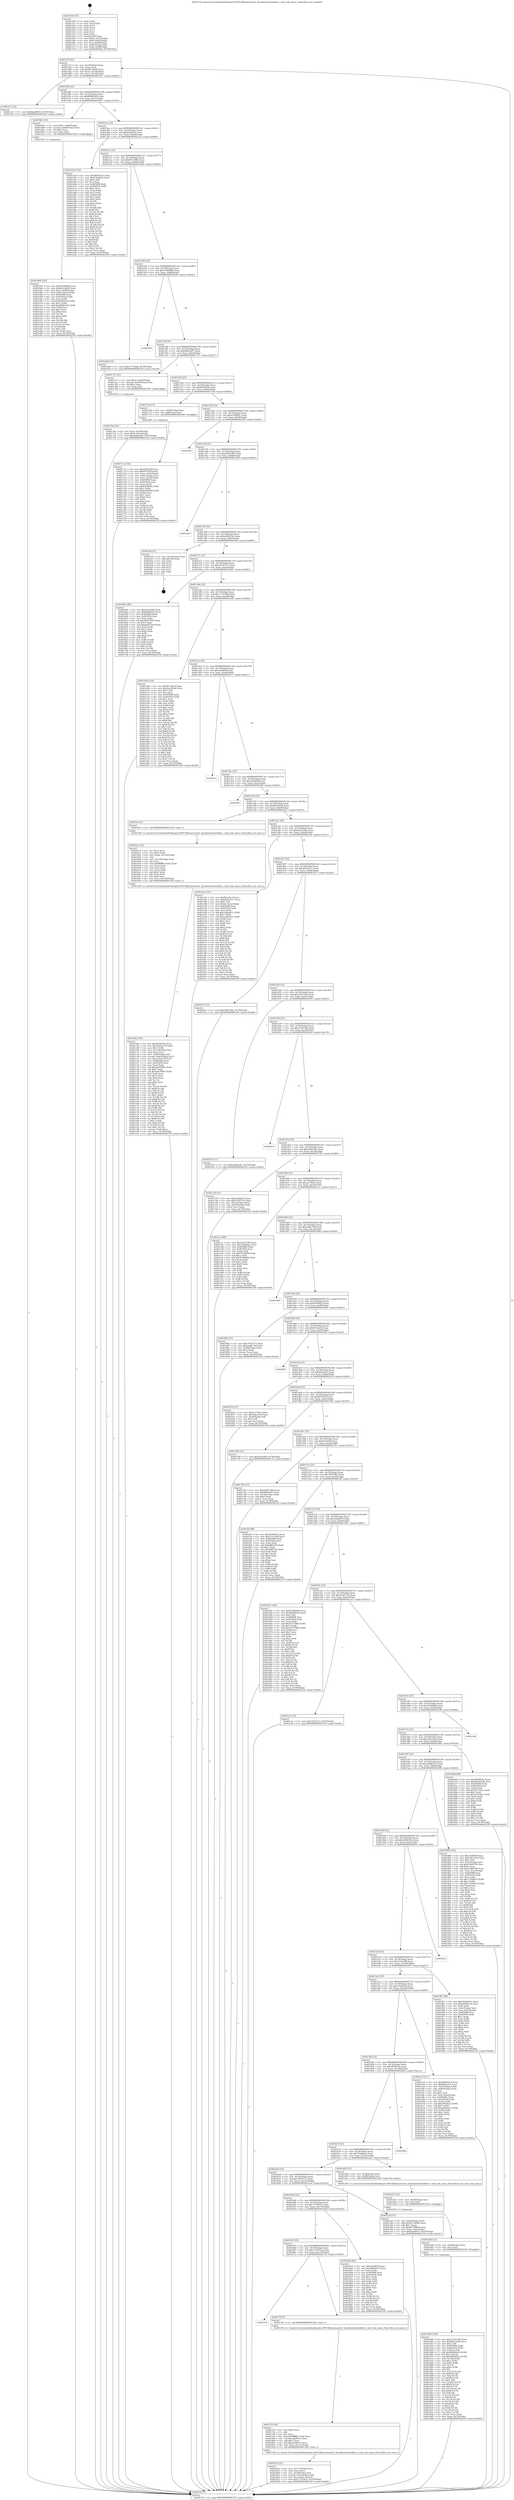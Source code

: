 digraph "0x401250" {
  label = "0x401250 (/mnt/c/Users/mathe/Desktop/tcc/POCII/binaries/extr_linuxkernelschedfair.c_task_tick_numa_Final-ollvm.out::main(0))"
  labelloc = "t"
  node[shape=record]

  Entry [label="",width=0.3,height=0.3,shape=circle,fillcolor=black,style=filled]
  "0x40127f" [label="{
     0x40127f [23]\l
     | [instrs]\l
     &nbsp;&nbsp;0x40127f \<+3\>: mov -0x70(%rbp),%eax\l
     &nbsp;&nbsp;0x401282 \<+2\>: mov %eax,%ecx\l
     &nbsp;&nbsp;0x401284 \<+6\>: sub $0x861eb62f,%ecx\l
     &nbsp;&nbsp;0x40128a \<+3\>: mov %eax,-0x74(%rbp)\l
     &nbsp;&nbsp;0x40128d \<+3\>: mov %ecx,-0x78(%rbp)\l
     &nbsp;&nbsp;0x401290 \<+6\>: je 0000000000401a51 \<main+0x801\>\l
  }"]
  "0x401a51" [label="{
     0x401a51 [12]\l
     | [instrs]\l
     &nbsp;&nbsp;0x401a51 \<+7\>: movl $0x8aa6f014,-0x70(%rbp)\l
     &nbsp;&nbsp;0x401a58 \<+5\>: jmp 000000000040210f \<main+0xebf\>\l
  }"]
  "0x401296" [label="{
     0x401296 [22]\l
     | [instrs]\l
     &nbsp;&nbsp;0x401296 \<+5\>: jmp 000000000040129b \<main+0x4b\>\l
     &nbsp;&nbsp;0x40129b \<+3\>: mov -0x74(%rbp),%eax\l
     &nbsp;&nbsp;0x40129e \<+5\>: sub $0x889663e9,%eax\l
     &nbsp;&nbsp;0x4012a3 \<+3\>: mov %eax,-0x7c(%rbp)\l
     &nbsp;&nbsp;0x4012a6 \<+6\>: je 00000000004019d1 \<main+0x781\>\l
  }"]
  Exit [label="",width=0.3,height=0.3,shape=circle,fillcolor=black,style=filled,peripheries=2]
  "0x4019d1" [label="{
     0x4019d1 [23]\l
     | [instrs]\l
     &nbsp;&nbsp;0x4019d1 \<+7\>: movl $0x1,-0x60(%rbp)\l
     &nbsp;&nbsp;0x4019d8 \<+4\>: movslq -0x60(%rbp),%rax\l
     &nbsp;&nbsp;0x4019dc \<+4\>: shl $0x2,%rax\l
     &nbsp;&nbsp;0x4019e0 \<+3\>: mov %rax,%rdi\l
     &nbsp;&nbsp;0x4019e3 \<+5\>: call 0000000000401050 \<malloc@plt\>\l
     | [calls]\l
     &nbsp;&nbsp;0x401050 \{1\} (unknown)\l
  }"]
  "0x4012ac" [label="{
     0x4012ac [22]\l
     | [instrs]\l
     &nbsp;&nbsp;0x4012ac \<+5\>: jmp 00000000004012b1 \<main+0x61\>\l
     &nbsp;&nbsp;0x4012b1 \<+3\>: mov -0x74(%rbp),%eax\l
     &nbsp;&nbsp;0x4012b4 \<+5\>: sub $0x8aa6f014,%eax\l
     &nbsp;&nbsp;0x4012b9 \<+3\>: mov %eax,-0x80(%rbp)\l
     &nbsp;&nbsp;0x4012bc \<+6\>: je 0000000000401a5d \<main+0x80d\>\l
  }"]
  "0x401d49" [label="{
     0x401d49 [148]\l
     | [instrs]\l
     &nbsp;&nbsp;0x401d49 \<+5\>: mov $0xe3347e48,%eax\l
     &nbsp;&nbsp;0x401d4e \<+5\>: mov $0x8f412964,%ecx\l
     &nbsp;&nbsp;0x401d53 \<+2\>: mov $0x1,%dl\l
     &nbsp;&nbsp;0x401d55 \<+8\>: mov 0x405068,%r8d\l
     &nbsp;&nbsp;0x401d5d \<+8\>: mov 0x405054,%r9d\l
     &nbsp;&nbsp;0x401d65 \<+3\>: mov %r8d,%r10d\l
     &nbsp;&nbsp;0x401d68 \<+7\>: add $0x68fdd4c6,%r10d\l
     &nbsp;&nbsp;0x401d6f \<+4\>: sub $0x1,%r10d\l
     &nbsp;&nbsp;0x401d73 \<+7\>: sub $0x68fdd4c6,%r10d\l
     &nbsp;&nbsp;0x401d7a \<+4\>: imul %r10d,%r8d\l
     &nbsp;&nbsp;0x401d7e \<+4\>: and $0x1,%r8d\l
     &nbsp;&nbsp;0x401d82 \<+4\>: cmp $0x0,%r8d\l
     &nbsp;&nbsp;0x401d86 \<+4\>: sete %r11b\l
     &nbsp;&nbsp;0x401d8a \<+4\>: cmp $0xa,%r9d\l
     &nbsp;&nbsp;0x401d8e \<+3\>: setl %bl\l
     &nbsp;&nbsp;0x401d91 \<+3\>: mov %r11b,%r14b\l
     &nbsp;&nbsp;0x401d94 \<+4\>: xor $0xff,%r14b\l
     &nbsp;&nbsp;0x401d98 \<+3\>: mov %bl,%r15b\l
     &nbsp;&nbsp;0x401d9b \<+4\>: xor $0xff,%r15b\l
     &nbsp;&nbsp;0x401d9f \<+3\>: xor $0x1,%dl\l
     &nbsp;&nbsp;0x401da2 \<+3\>: mov %r14b,%r12b\l
     &nbsp;&nbsp;0x401da5 \<+4\>: and $0xff,%r12b\l
     &nbsp;&nbsp;0x401da9 \<+3\>: and %dl,%r11b\l
     &nbsp;&nbsp;0x401dac \<+3\>: mov %r15b,%r13b\l
     &nbsp;&nbsp;0x401daf \<+4\>: and $0xff,%r13b\l
     &nbsp;&nbsp;0x401db3 \<+2\>: and %dl,%bl\l
     &nbsp;&nbsp;0x401db5 \<+3\>: or %r11b,%r12b\l
     &nbsp;&nbsp;0x401db8 \<+3\>: or %bl,%r13b\l
     &nbsp;&nbsp;0x401dbb \<+3\>: xor %r13b,%r12b\l
     &nbsp;&nbsp;0x401dbe \<+3\>: or %r15b,%r14b\l
     &nbsp;&nbsp;0x401dc1 \<+4\>: xor $0xff,%r14b\l
     &nbsp;&nbsp;0x401dc5 \<+3\>: or $0x1,%dl\l
     &nbsp;&nbsp;0x401dc8 \<+3\>: and %dl,%r14b\l
     &nbsp;&nbsp;0x401dcb \<+3\>: or %r14b,%r12b\l
     &nbsp;&nbsp;0x401dce \<+4\>: test $0x1,%r12b\l
     &nbsp;&nbsp;0x401dd2 \<+3\>: cmovne %ecx,%eax\l
     &nbsp;&nbsp;0x401dd5 \<+3\>: mov %eax,-0x70(%rbp)\l
     &nbsp;&nbsp;0x401dd8 \<+5\>: jmp 000000000040210f \<main+0xebf\>\l
  }"]
  "0x401a5d" [label="{
     0x401a5d [134]\l
     | [instrs]\l
     &nbsp;&nbsp;0x401a5d \<+5\>: mov $0x46d819c4,%eax\l
     &nbsp;&nbsp;0x401a62 \<+5\>: mov $0x534afd1b,%ecx\l
     &nbsp;&nbsp;0x401a67 \<+2\>: mov $0x1,%dl\l
     &nbsp;&nbsp;0x401a69 \<+2\>: xor %esi,%esi\l
     &nbsp;&nbsp;0x401a6b \<+7\>: mov 0x405068,%edi\l
     &nbsp;&nbsp;0x401a72 \<+8\>: mov 0x405054,%r8d\l
     &nbsp;&nbsp;0x401a7a \<+3\>: sub $0x1,%esi\l
     &nbsp;&nbsp;0x401a7d \<+3\>: mov %edi,%r9d\l
     &nbsp;&nbsp;0x401a80 \<+3\>: add %esi,%r9d\l
     &nbsp;&nbsp;0x401a83 \<+4\>: imul %r9d,%edi\l
     &nbsp;&nbsp;0x401a87 \<+3\>: and $0x1,%edi\l
     &nbsp;&nbsp;0x401a8a \<+3\>: cmp $0x0,%edi\l
     &nbsp;&nbsp;0x401a8d \<+4\>: sete %r10b\l
     &nbsp;&nbsp;0x401a91 \<+4\>: cmp $0xa,%r8d\l
     &nbsp;&nbsp;0x401a95 \<+4\>: setl %r11b\l
     &nbsp;&nbsp;0x401a99 \<+3\>: mov %r10b,%bl\l
     &nbsp;&nbsp;0x401a9c \<+3\>: xor $0xff,%bl\l
     &nbsp;&nbsp;0x401a9f \<+3\>: mov %r11b,%r14b\l
     &nbsp;&nbsp;0x401aa2 \<+4\>: xor $0xff,%r14b\l
     &nbsp;&nbsp;0x401aa6 \<+3\>: xor $0x1,%dl\l
     &nbsp;&nbsp;0x401aa9 \<+3\>: mov %bl,%r15b\l
     &nbsp;&nbsp;0x401aac \<+4\>: and $0xff,%r15b\l
     &nbsp;&nbsp;0x401ab0 \<+3\>: and %dl,%r10b\l
     &nbsp;&nbsp;0x401ab3 \<+3\>: mov %r14b,%r12b\l
     &nbsp;&nbsp;0x401ab6 \<+4\>: and $0xff,%r12b\l
     &nbsp;&nbsp;0x401aba \<+3\>: and %dl,%r11b\l
     &nbsp;&nbsp;0x401abd \<+3\>: or %r10b,%r15b\l
     &nbsp;&nbsp;0x401ac0 \<+3\>: or %r11b,%r12b\l
     &nbsp;&nbsp;0x401ac3 \<+3\>: xor %r12b,%r15b\l
     &nbsp;&nbsp;0x401ac6 \<+3\>: or %r14b,%bl\l
     &nbsp;&nbsp;0x401ac9 \<+3\>: xor $0xff,%bl\l
     &nbsp;&nbsp;0x401acc \<+3\>: or $0x1,%dl\l
     &nbsp;&nbsp;0x401acf \<+2\>: and %dl,%bl\l
     &nbsp;&nbsp;0x401ad1 \<+3\>: or %bl,%r15b\l
     &nbsp;&nbsp;0x401ad4 \<+4\>: test $0x1,%r15b\l
     &nbsp;&nbsp;0x401ad8 \<+3\>: cmovne %ecx,%eax\l
     &nbsp;&nbsp;0x401adb \<+3\>: mov %eax,-0x70(%rbp)\l
     &nbsp;&nbsp;0x401ade \<+5\>: jmp 000000000040210f \<main+0xebf\>\l
  }"]
  "0x4012c2" [label="{
     0x4012c2 [25]\l
     | [instrs]\l
     &nbsp;&nbsp;0x4012c2 \<+5\>: jmp 00000000004012c7 \<main+0x77\>\l
     &nbsp;&nbsp;0x4012c7 \<+3\>: mov -0x74(%rbp),%eax\l
     &nbsp;&nbsp;0x4012ca \<+5\>: sub $0x8f412964,%eax\l
     &nbsp;&nbsp;0x4012cf \<+6\>: mov %eax,-0x84(%rbp)\l
     &nbsp;&nbsp;0x4012d5 \<+6\>: je 0000000000401ddd \<main+0xb8d\>\l
  }"]
  "0x401d3d" [label="{
     0x401d3d [12]\l
     | [instrs]\l
     &nbsp;&nbsp;0x401d3d \<+4\>: mov -0x68(%rbp),%rsi\l
     &nbsp;&nbsp;0x401d41 \<+3\>: mov %rsi,%rdi\l
     &nbsp;&nbsp;0x401d44 \<+5\>: call 0000000000401030 \<free@plt\>\l
     | [calls]\l
     &nbsp;&nbsp;0x401030 \{1\} (unknown)\l
  }"]
  "0x401ddd" [label="{
     0x401ddd [12]\l
     | [instrs]\l
     &nbsp;&nbsp;0x401ddd \<+7\>: movl $0xc17319db,-0x70(%rbp)\l
     &nbsp;&nbsp;0x401de4 \<+5\>: jmp 000000000040210f \<main+0xebf\>\l
  }"]
  "0x4012db" [label="{
     0x4012db [25]\l
     | [instrs]\l
     &nbsp;&nbsp;0x4012db \<+5\>: jmp 00000000004012e0 \<main+0x90\>\l
     &nbsp;&nbsp;0x4012e0 \<+3\>: mov -0x74(%rbp),%eax\l
     &nbsp;&nbsp;0x4012e3 \<+5\>: sub $0x9748b066,%eax\l
     &nbsp;&nbsp;0x4012e8 \<+6\>: mov %eax,-0x88(%rbp)\l
     &nbsp;&nbsp;0x4012ee \<+6\>: je 0000000000402030 \<main+0xde0\>\l
  }"]
  "0x401d31" [label="{
     0x401d31 [12]\l
     | [instrs]\l
     &nbsp;&nbsp;0x401d31 \<+4\>: mov -0x58(%rbp),%rsi\l
     &nbsp;&nbsp;0x401d35 \<+3\>: mov %rsi,%rdi\l
     &nbsp;&nbsp;0x401d38 \<+5\>: call 0000000000401030 \<free@plt\>\l
     | [calls]\l
     &nbsp;&nbsp;0x401030 \{1\} (unknown)\l
  }"]
  "0x402030" [label="{
     0x402030\l
  }", style=dashed]
  "0x4012f4" [label="{
     0x4012f4 [25]\l
     | [instrs]\l
     &nbsp;&nbsp;0x4012f4 \<+5\>: jmp 00000000004012f9 \<main+0xa9\>\l
     &nbsp;&nbsp;0x4012f9 \<+3\>: mov -0x74(%rbp),%eax\l
     &nbsp;&nbsp;0x4012fc \<+5\>: sub $0x9883a0f7,%eax\l
     &nbsp;&nbsp;0x401301 \<+6\>: mov %eax,-0x8c(%rbp)\l
     &nbsp;&nbsp;0x401307 \<+6\>: je 00000000004017a7 \<main+0x557\>\l
  }"]
  "0x401bfe" [label="{
     0x401bfe [163]\l
     | [instrs]\l
     &nbsp;&nbsp;0x401bfe \<+5\>: mov $0x5b90f16a,%ecx\l
     &nbsp;&nbsp;0x401c03 \<+5\>: mov $0x2be61a76,%edx\l
     &nbsp;&nbsp;0x401c08 \<+3\>: mov $0x1,%r8b\l
     &nbsp;&nbsp;0x401c0b \<+6\>: mov -0x124(%rbp),%esi\l
     &nbsp;&nbsp;0x401c11 \<+3\>: imul %eax,%esi\l
     &nbsp;&nbsp;0x401c14 \<+4\>: mov -0x68(%rbp),%r9\l
     &nbsp;&nbsp;0x401c18 \<+4\>: movslq -0x6c(%rbp),%r10\l
     &nbsp;&nbsp;0x401c1c \<+4\>: mov %esi,(%r9,%r10,4)\l
     &nbsp;&nbsp;0x401c20 \<+7\>: mov 0x405068,%eax\l
     &nbsp;&nbsp;0x401c27 \<+7\>: mov 0x405054,%esi\l
     &nbsp;&nbsp;0x401c2e \<+2\>: mov %eax,%edi\l
     &nbsp;&nbsp;0x401c30 \<+6\>: add $0xab4766b3,%edi\l
     &nbsp;&nbsp;0x401c36 \<+3\>: sub $0x1,%edi\l
     &nbsp;&nbsp;0x401c39 \<+6\>: sub $0xab4766b3,%edi\l
     &nbsp;&nbsp;0x401c3f \<+3\>: imul %edi,%eax\l
     &nbsp;&nbsp;0x401c42 \<+3\>: and $0x1,%eax\l
     &nbsp;&nbsp;0x401c45 \<+3\>: cmp $0x0,%eax\l
     &nbsp;&nbsp;0x401c48 \<+4\>: sete %r11b\l
     &nbsp;&nbsp;0x401c4c \<+3\>: cmp $0xa,%esi\l
     &nbsp;&nbsp;0x401c4f \<+3\>: setl %bl\l
     &nbsp;&nbsp;0x401c52 \<+3\>: mov %r11b,%r14b\l
     &nbsp;&nbsp;0x401c55 \<+4\>: xor $0xff,%r14b\l
     &nbsp;&nbsp;0x401c59 \<+3\>: mov %bl,%r15b\l
     &nbsp;&nbsp;0x401c5c \<+4\>: xor $0xff,%r15b\l
     &nbsp;&nbsp;0x401c60 \<+4\>: xor $0x1,%r8b\l
     &nbsp;&nbsp;0x401c64 \<+3\>: mov %r14b,%r12b\l
     &nbsp;&nbsp;0x401c67 \<+4\>: and $0xff,%r12b\l
     &nbsp;&nbsp;0x401c6b \<+3\>: and %r8b,%r11b\l
     &nbsp;&nbsp;0x401c6e \<+3\>: mov %r15b,%r13b\l
     &nbsp;&nbsp;0x401c71 \<+4\>: and $0xff,%r13b\l
     &nbsp;&nbsp;0x401c75 \<+3\>: and %r8b,%bl\l
     &nbsp;&nbsp;0x401c78 \<+3\>: or %r11b,%r12b\l
     &nbsp;&nbsp;0x401c7b \<+3\>: or %bl,%r13b\l
     &nbsp;&nbsp;0x401c7e \<+3\>: xor %r13b,%r12b\l
     &nbsp;&nbsp;0x401c81 \<+3\>: or %r15b,%r14b\l
     &nbsp;&nbsp;0x401c84 \<+4\>: xor $0xff,%r14b\l
     &nbsp;&nbsp;0x401c88 \<+4\>: or $0x1,%r8b\l
     &nbsp;&nbsp;0x401c8c \<+3\>: and %r8b,%r14b\l
     &nbsp;&nbsp;0x401c8f \<+3\>: or %r14b,%r12b\l
     &nbsp;&nbsp;0x401c92 \<+4\>: test $0x1,%r12b\l
     &nbsp;&nbsp;0x401c96 \<+3\>: cmovne %edx,%ecx\l
     &nbsp;&nbsp;0x401c99 \<+3\>: mov %ecx,-0x70(%rbp)\l
     &nbsp;&nbsp;0x401c9c \<+5\>: jmp 000000000040210f \<main+0xebf\>\l
  }"]
  "0x4017a7" [label="{
     0x4017a7 [23]\l
     | [instrs]\l
     &nbsp;&nbsp;0x4017a7 \<+7\>: movl $0x1,-0x50(%rbp)\l
     &nbsp;&nbsp;0x4017ae \<+4\>: movslq -0x50(%rbp),%rax\l
     &nbsp;&nbsp;0x4017b2 \<+4\>: shl $0x2,%rax\l
     &nbsp;&nbsp;0x4017b6 \<+3\>: mov %rax,%rdi\l
     &nbsp;&nbsp;0x4017b9 \<+5\>: call 0000000000401050 \<malloc@plt\>\l
     | [calls]\l
     &nbsp;&nbsp;0x401050 \{1\} (unknown)\l
  }"]
  "0x40130d" [label="{
     0x40130d [25]\l
     | [instrs]\l
     &nbsp;&nbsp;0x40130d \<+5\>: jmp 0000000000401312 \<main+0xc2\>\l
     &nbsp;&nbsp;0x401312 \<+3\>: mov -0x74(%rbp),%eax\l
     &nbsp;&nbsp;0x401315 \<+5\>: sub $0x9baf5654,%eax\l
     &nbsp;&nbsp;0x40131a \<+6\>: mov %eax,-0x90(%rbp)\l
     &nbsp;&nbsp;0x401320 \<+6\>: je 000000000040170d \<main+0x4bd\>\l
  }"]
  "0x401bca" [label="{
     0x401bca [52]\l
     | [instrs]\l
     &nbsp;&nbsp;0x401bca \<+2\>: xor %ecx,%ecx\l
     &nbsp;&nbsp;0x401bcc \<+5\>: mov $0x2,%edx\l
     &nbsp;&nbsp;0x401bd1 \<+6\>: mov %edx,-0x120(%rbp)\l
     &nbsp;&nbsp;0x401bd7 \<+1\>: cltd\l
     &nbsp;&nbsp;0x401bd8 \<+6\>: mov -0x120(%rbp),%esi\l
     &nbsp;&nbsp;0x401bde \<+2\>: idiv %esi\l
     &nbsp;&nbsp;0x401be0 \<+6\>: imul $0xfffffffe,%edx,%edx\l
     &nbsp;&nbsp;0x401be6 \<+2\>: mov %ecx,%edi\l
     &nbsp;&nbsp;0x401be8 \<+2\>: sub %edx,%edi\l
     &nbsp;&nbsp;0x401bea \<+2\>: mov %ecx,%edx\l
     &nbsp;&nbsp;0x401bec \<+3\>: sub $0x1,%edx\l
     &nbsp;&nbsp;0x401bef \<+2\>: add %edx,%edi\l
     &nbsp;&nbsp;0x401bf1 \<+2\>: sub %edi,%ecx\l
     &nbsp;&nbsp;0x401bf3 \<+6\>: mov %ecx,-0x124(%rbp)\l
     &nbsp;&nbsp;0x401bf9 \<+5\>: call 0000000000401160 \<next_i\>\l
     | [calls]\l
     &nbsp;&nbsp;0x401160 \{1\} (/mnt/c/Users/mathe/Desktop/tcc/POCII/binaries/extr_linuxkernelschedfair.c_task_tick_numa_Final-ollvm.out::next_i)\l
  }"]
  "0x40170d" [label="{
     0x40170d [13]\l
     | [instrs]\l
     &nbsp;&nbsp;0x40170d \<+4\>: mov -0x48(%rbp),%rax\l
     &nbsp;&nbsp;0x401711 \<+4\>: mov 0x8(%rax),%rdi\l
     &nbsp;&nbsp;0x401715 \<+5\>: call 0000000000401060 \<atoi@plt\>\l
     | [calls]\l
     &nbsp;&nbsp;0x401060 \{1\} (unknown)\l
  }"]
  "0x401326" [label="{
     0x401326 [25]\l
     | [instrs]\l
     &nbsp;&nbsp;0x401326 \<+5\>: jmp 000000000040132b \<main+0xdb\>\l
     &nbsp;&nbsp;0x40132b \<+3\>: mov -0x74(%rbp),%eax\l
     &nbsp;&nbsp;0x40132e \<+5\>: sub $0xb33fb991,%eax\l
     &nbsp;&nbsp;0x401333 \<+6\>: mov %eax,-0x94(%rbp)\l
     &nbsp;&nbsp;0x401339 \<+6\>: je 0000000000401df5 \<main+0xba5\>\l
  }"]
  "0x4019e8" [label="{
     0x4019e8 [105]\l
     | [instrs]\l
     &nbsp;&nbsp;0x4019e8 \<+5\>: mov $0x9748b066,%ecx\l
     &nbsp;&nbsp;0x4019ed \<+5\>: mov $0x861eb62f,%edx\l
     &nbsp;&nbsp;0x4019f2 \<+4\>: mov %rax,-0x68(%rbp)\l
     &nbsp;&nbsp;0x4019f6 \<+7\>: movl $0x0,-0x6c(%rbp)\l
     &nbsp;&nbsp;0x4019fd \<+7\>: mov 0x405068,%esi\l
     &nbsp;&nbsp;0x401a04 \<+8\>: mov 0x405054,%r8d\l
     &nbsp;&nbsp;0x401a0c \<+3\>: mov %esi,%r9d\l
     &nbsp;&nbsp;0x401a0f \<+7\>: sub $0xb84b5c0e,%r9d\l
     &nbsp;&nbsp;0x401a16 \<+4\>: sub $0x1,%r9d\l
     &nbsp;&nbsp;0x401a1a \<+7\>: add $0xb84b5c0e,%r9d\l
     &nbsp;&nbsp;0x401a21 \<+4\>: imul %r9d,%esi\l
     &nbsp;&nbsp;0x401a25 \<+3\>: and $0x1,%esi\l
     &nbsp;&nbsp;0x401a28 \<+3\>: cmp $0x0,%esi\l
     &nbsp;&nbsp;0x401a2b \<+4\>: sete %r10b\l
     &nbsp;&nbsp;0x401a2f \<+4\>: cmp $0xa,%r8d\l
     &nbsp;&nbsp;0x401a33 \<+4\>: setl %r11b\l
     &nbsp;&nbsp;0x401a37 \<+3\>: mov %r10b,%bl\l
     &nbsp;&nbsp;0x401a3a \<+3\>: and %r11b,%bl\l
     &nbsp;&nbsp;0x401a3d \<+3\>: xor %r11b,%r10b\l
     &nbsp;&nbsp;0x401a40 \<+3\>: or %r10b,%bl\l
     &nbsp;&nbsp;0x401a43 \<+3\>: test $0x1,%bl\l
     &nbsp;&nbsp;0x401a46 \<+3\>: cmovne %edx,%ecx\l
     &nbsp;&nbsp;0x401a49 \<+3\>: mov %ecx,-0x70(%rbp)\l
     &nbsp;&nbsp;0x401a4c \<+5\>: jmp 000000000040210f \<main+0xebf\>\l
  }"]
  "0x401df5" [label="{
     0x401df5\l
  }", style=dashed]
  "0x40133f" [label="{
     0x40133f [25]\l
     | [instrs]\l
     &nbsp;&nbsp;0x40133f \<+5\>: jmp 0000000000401344 \<main+0xf4\>\l
     &nbsp;&nbsp;0x401344 \<+3\>: mov -0x74(%rbp),%eax\l
     &nbsp;&nbsp;0x401347 \<+5\>: sub $0xb40915b0,%eax\l
     &nbsp;&nbsp;0x40134c \<+6\>: mov %eax,-0x98(%rbp)\l
     &nbsp;&nbsp;0x401352 \<+6\>: je 0000000000401de9 \<main+0xb99\>\l
  }"]
  "0x40181d" [label="{
     0x40181d [32]\l
     | [instrs]\l
     &nbsp;&nbsp;0x40181d \<+6\>: mov -0x11c(%rbp),%ecx\l
     &nbsp;&nbsp;0x401823 \<+3\>: imul %eax,%ecx\l
     &nbsp;&nbsp;0x401826 \<+4\>: mov -0x58(%rbp),%rsi\l
     &nbsp;&nbsp;0x40182a \<+4\>: movslq -0x5c(%rbp),%rdi\l
     &nbsp;&nbsp;0x40182e \<+3\>: mov %ecx,(%rsi,%rdi,4)\l
     &nbsp;&nbsp;0x401831 \<+7\>: movl $0x75705032,-0x70(%rbp)\l
     &nbsp;&nbsp;0x401838 \<+5\>: jmp 000000000040210f \<main+0xebf\>\l
  }"]
  "0x401de9" [label="{
     0x401de9\l
  }", style=dashed]
  "0x401358" [label="{
     0x401358 [25]\l
     | [instrs]\l
     &nbsp;&nbsp;0x401358 \<+5\>: jmp 000000000040135d \<main+0x10d\>\l
     &nbsp;&nbsp;0x40135d \<+3\>: mov -0x74(%rbp),%eax\l
     &nbsp;&nbsp;0x401360 \<+5\>: sub $0xbd28612d,%eax\l
     &nbsp;&nbsp;0x401365 \<+6\>: mov %eax,-0x9c(%rbp)\l
     &nbsp;&nbsp;0x40136b \<+6\>: je 0000000000401fe0 \<main+0xd90\>\l
  }"]
  "0x4017f5" [label="{
     0x4017f5 [40]\l
     | [instrs]\l
     &nbsp;&nbsp;0x4017f5 \<+5\>: mov $0x2,%ecx\l
     &nbsp;&nbsp;0x4017fa \<+1\>: cltd\l
     &nbsp;&nbsp;0x4017fb \<+2\>: idiv %ecx\l
     &nbsp;&nbsp;0x4017fd \<+6\>: imul $0xfffffffe,%edx,%ecx\l
     &nbsp;&nbsp;0x401803 \<+6\>: sub $0xa2bf03ec,%ecx\l
     &nbsp;&nbsp;0x401809 \<+3\>: add $0x1,%ecx\l
     &nbsp;&nbsp;0x40180c \<+6\>: add $0xa2bf03ec,%ecx\l
     &nbsp;&nbsp;0x401812 \<+6\>: mov %ecx,-0x11c(%rbp)\l
     &nbsp;&nbsp;0x401818 \<+5\>: call 0000000000401160 \<next_i\>\l
     | [calls]\l
     &nbsp;&nbsp;0x401160 \{1\} (/mnt/c/Users/mathe/Desktop/tcc/POCII/binaries/extr_linuxkernelschedfair.c_task_tick_numa_Final-ollvm.out::next_i)\l
  }"]
  "0x401fe0" [label="{
     0x401fe0 [21]\l
     | [instrs]\l
     &nbsp;&nbsp;0x401fe0 \<+3\>: mov -0x2c(%rbp),%eax\l
     &nbsp;&nbsp;0x401fe3 \<+7\>: add $0x108,%rsp\l
     &nbsp;&nbsp;0x401fea \<+1\>: pop %rbx\l
     &nbsp;&nbsp;0x401feb \<+2\>: pop %r12\l
     &nbsp;&nbsp;0x401fed \<+2\>: pop %r13\l
     &nbsp;&nbsp;0x401fef \<+2\>: pop %r14\l
     &nbsp;&nbsp;0x401ff1 \<+2\>: pop %r15\l
     &nbsp;&nbsp;0x401ff3 \<+1\>: pop %rbp\l
     &nbsp;&nbsp;0x401ff4 \<+1\>: ret\l
  }"]
  "0x401371" [label="{
     0x401371 [25]\l
     | [instrs]\l
     &nbsp;&nbsp;0x401371 \<+5\>: jmp 0000000000401376 \<main+0x126\>\l
     &nbsp;&nbsp;0x401376 \<+3\>: mov -0x74(%rbp),%eax\l
     &nbsp;&nbsp;0x401379 \<+5\>: sub $0xc0730773,%eax\l
     &nbsp;&nbsp;0x40137e \<+6\>: mov %eax,-0xa0(%rbp)\l
     &nbsp;&nbsp;0x401384 \<+6\>: je 00000000004016b5 \<main+0x465\>\l
  }"]
  "0x401678" [label="{
     0x401678\l
  }", style=dashed]
  "0x4016b5" [label="{
     0x4016b5 [88]\l
     | [instrs]\l
     &nbsp;&nbsp;0x4016b5 \<+5\>: mov $0xcf02d2bf,%eax\l
     &nbsp;&nbsp;0x4016ba \<+5\>: mov $0x9baf5654,%ecx\l
     &nbsp;&nbsp;0x4016bf \<+7\>: mov 0x405068,%edx\l
     &nbsp;&nbsp;0x4016c6 \<+7\>: mov 0x405054,%esi\l
     &nbsp;&nbsp;0x4016cd \<+2\>: mov %edx,%edi\l
     &nbsp;&nbsp;0x4016cf \<+6\>: sub $0x8a927029,%edi\l
     &nbsp;&nbsp;0x4016d5 \<+3\>: sub $0x1,%edi\l
     &nbsp;&nbsp;0x4016d8 \<+6\>: add $0x8a927029,%edi\l
     &nbsp;&nbsp;0x4016de \<+3\>: imul %edi,%edx\l
     &nbsp;&nbsp;0x4016e1 \<+3\>: and $0x1,%edx\l
     &nbsp;&nbsp;0x4016e4 \<+3\>: cmp $0x0,%edx\l
     &nbsp;&nbsp;0x4016e7 \<+4\>: sete %r8b\l
     &nbsp;&nbsp;0x4016eb \<+3\>: cmp $0xa,%esi\l
     &nbsp;&nbsp;0x4016ee \<+4\>: setl %r9b\l
     &nbsp;&nbsp;0x4016f2 \<+3\>: mov %r8b,%r10b\l
     &nbsp;&nbsp;0x4016f5 \<+3\>: and %r9b,%r10b\l
     &nbsp;&nbsp;0x4016f8 \<+3\>: xor %r9b,%r8b\l
     &nbsp;&nbsp;0x4016fb \<+3\>: or %r8b,%r10b\l
     &nbsp;&nbsp;0x4016fe \<+4\>: test $0x1,%r10b\l
     &nbsp;&nbsp;0x401702 \<+3\>: cmovne %ecx,%eax\l
     &nbsp;&nbsp;0x401705 \<+3\>: mov %eax,-0x70(%rbp)\l
     &nbsp;&nbsp;0x401708 \<+5\>: jmp 000000000040210f \<main+0xebf\>\l
  }"]
  "0x40138a" [label="{
     0x40138a [25]\l
     | [instrs]\l
     &nbsp;&nbsp;0x40138a \<+5\>: jmp 000000000040138f \<main+0x13f\>\l
     &nbsp;&nbsp;0x40138f \<+3\>: mov -0x74(%rbp),%eax\l
     &nbsp;&nbsp;0x401392 \<+5\>: sub $0xc17319db,%eax\l
     &nbsp;&nbsp;0x401397 \<+6\>: mov %eax,-0xa4(%rbp)\l
     &nbsp;&nbsp;0x40139d \<+6\>: je 0000000000401e06 \<main+0xbb6\>\l
  }"]
  "0x4017f0" [label="{
     0x4017f0 [5]\l
     | [instrs]\l
     &nbsp;&nbsp;0x4017f0 \<+5\>: call 0000000000401160 \<next_i\>\l
     | [calls]\l
     &nbsp;&nbsp;0x401160 \{1\} (/mnt/c/Users/mathe/Desktop/tcc/POCII/binaries/extr_linuxkernelschedfair.c_task_tick_numa_Final-ollvm.out::next_i)\l
  }"]
  "0x401e06" [label="{
     0x401e06 [134]\l
     | [instrs]\l
     &nbsp;&nbsp;0x401e06 \<+5\>: mov $0xf9cc42c0,%eax\l
     &nbsp;&nbsp;0x401e0b \<+5\>: mov $0xdaa343de,%ecx\l
     &nbsp;&nbsp;0x401e10 \<+2\>: mov $0x1,%dl\l
     &nbsp;&nbsp;0x401e12 \<+2\>: xor %esi,%esi\l
     &nbsp;&nbsp;0x401e14 \<+7\>: mov 0x405068,%edi\l
     &nbsp;&nbsp;0x401e1b \<+8\>: mov 0x405054,%r8d\l
     &nbsp;&nbsp;0x401e23 \<+3\>: sub $0x1,%esi\l
     &nbsp;&nbsp;0x401e26 \<+3\>: mov %edi,%r9d\l
     &nbsp;&nbsp;0x401e29 \<+3\>: add %esi,%r9d\l
     &nbsp;&nbsp;0x401e2c \<+4\>: imul %r9d,%edi\l
     &nbsp;&nbsp;0x401e30 \<+3\>: and $0x1,%edi\l
     &nbsp;&nbsp;0x401e33 \<+3\>: cmp $0x0,%edi\l
     &nbsp;&nbsp;0x401e36 \<+4\>: sete %r10b\l
     &nbsp;&nbsp;0x401e3a \<+4\>: cmp $0xa,%r8d\l
     &nbsp;&nbsp;0x401e3e \<+4\>: setl %r11b\l
     &nbsp;&nbsp;0x401e42 \<+3\>: mov %r10b,%bl\l
     &nbsp;&nbsp;0x401e45 \<+3\>: xor $0xff,%bl\l
     &nbsp;&nbsp;0x401e48 \<+3\>: mov %r11b,%r14b\l
     &nbsp;&nbsp;0x401e4b \<+4\>: xor $0xff,%r14b\l
     &nbsp;&nbsp;0x401e4f \<+3\>: xor $0x1,%dl\l
     &nbsp;&nbsp;0x401e52 \<+3\>: mov %bl,%r15b\l
     &nbsp;&nbsp;0x401e55 \<+4\>: and $0xff,%r15b\l
     &nbsp;&nbsp;0x401e59 \<+3\>: and %dl,%r10b\l
     &nbsp;&nbsp;0x401e5c \<+3\>: mov %r14b,%r12b\l
     &nbsp;&nbsp;0x401e5f \<+4\>: and $0xff,%r12b\l
     &nbsp;&nbsp;0x401e63 \<+3\>: and %dl,%r11b\l
     &nbsp;&nbsp;0x401e66 \<+3\>: or %r10b,%r15b\l
     &nbsp;&nbsp;0x401e69 \<+3\>: or %r11b,%r12b\l
     &nbsp;&nbsp;0x401e6c \<+3\>: xor %r12b,%r15b\l
     &nbsp;&nbsp;0x401e6f \<+3\>: or %r14b,%bl\l
     &nbsp;&nbsp;0x401e72 \<+3\>: xor $0xff,%bl\l
     &nbsp;&nbsp;0x401e75 \<+3\>: or $0x1,%dl\l
     &nbsp;&nbsp;0x401e78 \<+2\>: and %dl,%bl\l
     &nbsp;&nbsp;0x401e7a \<+3\>: or %bl,%r15b\l
     &nbsp;&nbsp;0x401e7d \<+4\>: test $0x1,%r15b\l
     &nbsp;&nbsp;0x401e81 \<+3\>: cmovne %ecx,%eax\l
     &nbsp;&nbsp;0x401e84 \<+3\>: mov %eax,-0x70(%rbp)\l
     &nbsp;&nbsp;0x401e87 \<+5\>: jmp 000000000040210f \<main+0xebf\>\l
  }"]
  "0x4013a3" [label="{
     0x4013a3 [25]\l
     | [instrs]\l
     &nbsp;&nbsp;0x4013a3 \<+5\>: jmp 00000000004013a8 \<main+0x158\>\l
     &nbsp;&nbsp;0x4013a8 \<+3\>: mov -0x74(%rbp),%eax\l
     &nbsp;&nbsp;0x4013ab \<+5\>: sub $0xc8e0f83f,%eax\l
     &nbsp;&nbsp;0x4013b0 \<+6\>: mov %eax,-0xa8(%rbp)\l
     &nbsp;&nbsp;0x4013b6 \<+6\>: je 0000000000402011 \<main+0xdc1\>\l
  }"]
  "0x40165f" [label="{
     0x40165f [25]\l
     | [instrs]\l
     &nbsp;&nbsp;0x40165f \<+5\>: jmp 0000000000401664 \<main+0x414\>\l
     &nbsp;&nbsp;0x401664 \<+3\>: mov -0x74(%rbp),%eax\l
     &nbsp;&nbsp;0x401667 \<+5\>: sub $0x7d187014,%eax\l
     &nbsp;&nbsp;0x40166c \<+6\>: mov %eax,-0x118(%rbp)\l
     &nbsp;&nbsp;0x401672 \<+6\>: je 00000000004017f0 \<main+0x5a0\>\l
  }"]
  "0x402011" [label="{
     0x402011\l
  }", style=dashed]
  "0x4013bc" [label="{
     0x4013bc [25]\l
     | [instrs]\l
     &nbsp;&nbsp;0x4013bc \<+5\>: jmp 00000000004013c1 \<main+0x171\>\l
     &nbsp;&nbsp;0x4013c1 \<+3\>: mov -0x74(%rbp),%eax\l
     &nbsp;&nbsp;0x4013c4 \<+5\>: sub $0xcf02d2bf,%eax\l
     &nbsp;&nbsp;0x4013c9 \<+6\>: mov %eax,-0xac(%rbp)\l
     &nbsp;&nbsp;0x4013cf \<+6\>: je 0000000000401ff5 \<main+0xda5\>\l
  }"]
  "0x40183d" [label="{
     0x40183d [83]\l
     | [instrs]\l
     &nbsp;&nbsp;0x40183d \<+5\>: mov $0xc8e0f83f,%eax\l
     &nbsp;&nbsp;0x401842 \<+5\>: mov $0x4688d155,%ecx\l
     &nbsp;&nbsp;0x401847 \<+2\>: xor %edx,%edx\l
     &nbsp;&nbsp;0x401849 \<+7\>: mov 0x405068,%esi\l
     &nbsp;&nbsp;0x401850 \<+7\>: mov 0x405054,%edi\l
     &nbsp;&nbsp;0x401857 \<+3\>: sub $0x1,%edx\l
     &nbsp;&nbsp;0x40185a \<+3\>: mov %esi,%r8d\l
     &nbsp;&nbsp;0x40185d \<+3\>: add %edx,%r8d\l
     &nbsp;&nbsp;0x401860 \<+4\>: imul %r8d,%esi\l
     &nbsp;&nbsp;0x401864 \<+3\>: and $0x1,%esi\l
     &nbsp;&nbsp;0x401867 \<+3\>: cmp $0x0,%esi\l
     &nbsp;&nbsp;0x40186a \<+4\>: sete %r9b\l
     &nbsp;&nbsp;0x40186e \<+3\>: cmp $0xa,%edi\l
     &nbsp;&nbsp;0x401871 \<+4\>: setl %r10b\l
     &nbsp;&nbsp;0x401875 \<+3\>: mov %r9b,%r11b\l
     &nbsp;&nbsp;0x401878 \<+3\>: and %r10b,%r11b\l
     &nbsp;&nbsp;0x40187b \<+3\>: xor %r10b,%r9b\l
     &nbsp;&nbsp;0x40187e \<+3\>: or %r9b,%r11b\l
     &nbsp;&nbsp;0x401881 \<+4\>: test $0x1,%r11b\l
     &nbsp;&nbsp;0x401885 \<+3\>: cmovne %ecx,%eax\l
     &nbsp;&nbsp;0x401888 \<+3\>: mov %eax,-0x70(%rbp)\l
     &nbsp;&nbsp;0x40188b \<+5\>: jmp 000000000040210f \<main+0xebf\>\l
  }"]
  "0x401ff5" [label="{
     0x401ff5\l
  }", style=dashed]
  "0x4013d5" [label="{
     0x4013d5 [25]\l
     | [instrs]\l
     &nbsp;&nbsp;0x4013d5 \<+5\>: jmp 00000000004013da \<main+0x18a\>\l
     &nbsp;&nbsp;0x4013da \<+3\>: mov -0x74(%rbp),%eax\l
     &nbsp;&nbsp;0x4013dd \<+5\>: sub $0xd6e281d8,%eax\l
     &nbsp;&nbsp;0x4013e2 \<+6\>: mov %eax,-0xb0(%rbp)\l
     &nbsp;&nbsp;0x4013e8 \<+6\>: je 0000000000401bc5 \<main+0x975\>\l
  }"]
  "0x401646" [label="{
     0x401646 [25]\l
     | [instrs]\l
     &nbsp;&nbsp;0x401646 \<+5\>: jmp 000000000040164b \<main+0x3fb\>\l
     &nbsp;&nbsp;0x40164b \<+3\>: mov -0x74(%rbp),%eax\l
     &nbsp;&nbsp;0x40164e \<+5\>: sub $0x75705032,%eax\l
     &nbsp;&nbsp;0x401653 \<+6\>: mov %eax,-0x114(%rbp)\l
     &nbsp;&nbsp;0x401659 \<+6\>: je 000000000040183d \<main+0x5ed\>\l
  }"]
  "0x401bc5" [label="{
     0x401bc5 [5]\l
     | [instrs]\l
     &nbsp;&nbsp;0x401bc5 \<+5\>: call 0000000000401160 \<next_i\>\l
     | [calls]\l
     &nbsp;&nbsp;0x401160 \{1\} (/mnt/c/Users/mathe/Desktop/tcc/POCII/binaries/extr_linuxkernelschedfair.c_task_tick_numa_Final-ollvm.out::next_i)\l
  }"]
  "0x4013ee" [label="{
     0x4013ee [25]\l
     | [instrs]\l
     &nbsp;&nbsp;0x4013ee \<+5\>: jmp 00000000004013f3 \<main+0x1a3\>\l
     &nbsp;&nbsp;0x4013f3 \<+3\>: mov -0x74(%rbp),%eax\l
     &nbsp;&nbsp;0x4013f6 \<+5\>: sub $0xdaa343de,%eax\l
     &nbsp;&nbsp;0x4013fb \<+6\>: mov %eax,-0xb4(%rbp)\l
     &nbsp;&nbsp;0x401401 \<+6\>: je 0000000000401e8c \<main+0xc3c\>\l
  }"]
  "0x401cad" [label="{
     0x401cad [31]\l
     | [instrs]\l
     &nbsp;&nbsp;0x401cad \<+3\>: mov -0x6c(%rbp),%eax\l
     &nbsp;&nbsp;0x401cb0 \<+5\>: add $0x44759094,%eax\l
     &nbsp;&nbsp;0x401cb5 \<+3\>: add $0x1,%eax\l
     &nbsp;&nbsp;0x401cb8 \<+5\>: sub $0x44759094,%eax\l
     &nbsp;&nbsp;0x401cbd \<+3\>: mov %eax,-0x6c(%rbp)\l
     &nbsp;&nbsp;0x401cc0 \<+7\>: movl $0x8aa6f014,-0x70(%rbp)\l
     &nbsp;&nbsp;0x401cc7 \<+5\>: jmp 000000000040210f \<main+0xebf\>\l
  }"]
  "0x401e8c" [label="{
     0x401e8c [151]\l
     | [instrs]\l
     &nbsp;&nbsp;0x401e8c \<+5\>: mov $0xf9cc42c0,%eax\l
     &nbsp;&nbsp;0x401e91 \<+5\>: mov $0xdd363517,%ecx\l
     &nbsp;&nbsp;0x401e96 \<+2\>: mov $0x1,%dl\l
     &nbsp;&nbsp;0x401e98 \<+7\>: movl $0x0,-0x3c(%rbp)\l
     &nbsp;&nbsp;0x401e9f \<+7\>: mov 0x405068,%esi\l
     &nbsp;&nbsp;0x401ea6 \<+7\>: mov 0x405054,%edi\l
     &nbsp;&nbsp;0x401ead \<+3\>: mov %esi,%r8d\l
     &nbsp;&nbsp;0x401eb0 \<+7\>: add $0x1c80e921,%r8d\l
     &nbsp;&nbsp;0x401eb7 \<+4\>: sub $0x1,%r8d\l
     &nbsp;&nbsp;0x401ebb \<+7\>: sub $0x1c80e921,%r8d\l
     &nbsp;&nbsp;0x401ec2 \<+4\>: imul %r8d,%esi\l
     &nbsp;&nbsp;0x401ec6 \<+3\>: and $0x1,%esi\l
     &nbsp;&nbsp;0x401ec9 \<+3\>: cmp $0x0,%esi\l
     &nbsp;&nbsp;0x401ecc \<+4\>: sete %r9b\l
     &nbsp;&nbsp;0x401ed0 \<+3\>: cmp $0xa,%edi\l
     &nbsp;&nbsp;0x401ed3 \<+4\>: setl %r10b\l
     &nbsp;&nbsp;0x401ed7 \<+3\>: mov %r9b,%r11b\l
     &nbsp;&nbsp;0x401eda \<+4\>: xor $0xff,%r11b\l
     &nbsp;&nbsp;0x401ede \<+3\>: mov %r10b,%bl\l
     &nbsp;&nbsp;0x401ee1 \<+3\>: xor $0xff,%bl\l
     &nbsp;&nbsp;0x401ee4 \<+3\>: xor $0x0,%dl\l
     &nbsp;&nbsp;0x401ee7 \<+3\>: mov %r11b,%r14b\l
     &nbsp;&nbsp;0x401eea \<+4\>: and $0x0,%r14b\l
     &nbsp;&nbsp;0x401eee \<+3\>: and %dl,%r9b\l
     &nbsp;&nbsp;0x401ef1 \<+3\>: mov %bl,%r15b\l
     &nbsp;&nbsp;0x401ef4 \<+4\>: and $0x0,%r15b\l
     &nbsp;&nbsp;0x401ef8 \<+3\>: and %dl,%r10b\l
     &nbsp;&nbsp;0x401efb \<+3\>: or %r9b,%r14b\l
     &nbsp;&nbsp;0x401efe \<+3\>: or %r10b,%r15b\l
     &nbsp;&nbsp;0x401f01 \<+3\>: xor %r15b,%r14b\l
     &nbsp;&nbsp;0x401f04 \<+3\>: or %bl,%r11b\l
     &nbsp;&nbsp;0x401f07 \<+4\>: xor $0xff,%r11b\l
     &nbsp;&nbsp;0x401f0b \<+3\>: or $0x0,%dl\l
     &nbsp;&nbsp;0x401f0e \<+3\>: and %dl,%r11b\l
     &nbsp;&nbsp;0x401f11 \<+3\>: or %r11b,%r14b\l
     &nbsp;&nbsp;0x401f14 \<+4\>: test $0x1,%r14b\l
     &nbsp;&nbsp;0x401f18 \<+3\>: cmovne %ecx,%eax\l
     &nbsp;&nbsp;0x401f1b \<+3\>: mov %eax,-0x70(%rbp)\l
     &nbsp;&nbsp;0x401f1e \<+5\>: jmp 000000000040210f \<main+0xebf\>\l
  }"]
  "0x401407" [label="{
     0x401407 [25]\l
     | [instrs]\l
     &nbsp;&nbsp;0x401407 \<+5\>: jmp 000000000040140c \<main+0x1bc\>\l
     &nbsp;&nbsp;0x40140c \<+3\>: mov -0x74(%rbp),%eax\l
     &nbsp;&nbsp;0x40140f \<+5\>: sub $0xdd363517,%eax\l
     &nbsp;&nbsp;0x401414 \<+6\>: mov %eax,-0xb8(%rbp)\l
     &nbsp;&nbsp;0x40141a \<+6\>: je 0000000000401f23 \<main+0xcd3\>\l
  }"]
  "0x40162d" [label="{
     0x40162d [25]\l
     | [instrs]\l
     &nbsp;&nbsp;0x40162d \<+5\>: jmp 0000000000401632 \<main+0x3e2\>\l
     &nbsp;&nbsp;0x401632 \<+3\>: mov -0x74(%rbp),%eax\l
     &nbsp;&nbsp;0x401635 \<+5\>: sub $0x70ef5127,%eax\l
     &nbsp;&nbsp;0x40163a \<+6\>: mov %eax,-0x110(%rbp)\l
     &nbsp;&nbsp;0x401640 \<+6\>: je 0000000000401cad \<main+0xa5d\>\l
  }"]
  "0x401f23" [label="{
     0x401f23 [12]\l
     | [instrs]\l
     &nbsp;&nbsp;0x401f23 \<+7\>: movl $0x1fb07892,-0x70(%rbp)\l
     &nbsp;&nbsp;0x401f2a \<+5\>: jmp 000000000040210f \<main+0xebf\>\l
  }"]
  "0x401420" [label="{
     0x401420 [25]\l
     | [instrs]\l
     &nbsp;&nbsp;0x401420 \<+5\>: jmp 0000000000401425 \<main+0x1d5\>\l
     &nbsp;&nbsp;0x401425 \<+3\>: mov -0x74(%rbp),%eax\l
     &nbsp;&nbsp;0x401428 \<+5\>: sub $0xe2b27dc0,%eax\l
     &nbsp;&nbsp;0x40142d \<+6\>: mov %eax,-0xbc(%rbp)\l
     &nbsp;&nbsp;0x401433 \<+6\>: je 0000000000401935 \<main+0x6e5\>\l
  }"]
  "0x401d24" [label="{
     0x401d24 [13]\l
     | [instrs]\l
     &nbsp;&nbsp;0x401d24 \<+4\>: mov -0x58(%rbp),%rdi\l
     &nbsp;&nbsp;0x401d28 \<+4\>: mov -0x68(%rbp),%rsi\l
     &nbsp;&nbsp;0x401d2c \<+5\>: call 0000000000401240 \<task_tick_numa\>\l
     | [calls]\l
     &nbsp;&nbsp;0x401240 \{1\} (/mnt/c/Users/mathe/Desktop/tcc/POCII/binaries/extr_linuxkernelschedfair.c_task_tick_numa_Final-ollvm.out::task_tick_numa)\l
  }"]
  "0x401935" [label="{
     0x401935 [12]\l
     | [instrs]\l
     &nbsp;&nbsp;0x401935 \<+7\>: movl $0xe9b8c08c,-0x70(%rbp)\l
     &nbsp;&nbsp;0x40193c \<+5\>: jmp 000000000040210f \<main+0xebf\>\l
  }"]
  "0x401439" [label="{
     0x401439 [25]\l
     | [instrs]\l
     &nbsp;&nbsp;0x401439 \<+5\>: jmp 000000000040143e \<main+0x1ee\>\l
     &nbsp;&nbsp;0x40143e \<+3\>: mov -0x74(%rbp),%eax\l
     &nbsp;&nbsp;0x401441 \<+5\>: sub $0xe3347e48,%eax\l
     &nbsp;&nbsp;0x401446 \<+6\>: mov %eax,-0xc0(%rbp)\l
     &nbsp;&nbsp;0x40144c \<+6\>: je 00000000004020c4 \<main+0xe74\>\l
  }"]
  "0x401614" [label="{
     0x401614 [25]\l
     | [instrs]\l
     &nbsp;&nbsp;0x401614 \<+5\>: jmp 0000000000401619 \<main+0x3c9\>\l
     &nbsp;&nbsp;0x401619 \<+3\>: mov -0x74(%rbp),%eax\l
     &nbsp;&nbsp;0x40161c \<+5\>: sub $0x70ab60ae,%eax\l
     &nbsp;&nbsp;0x401621 \<+6\>: mov %eax,-0x10c(%rbp)\l
     &nbsp;&nbsp;0x401627 \<+6\>: je 0000000000401d24 \<main+0xad4\>\l
  }"]
  "0x4020c4" [label="{
     0x4020c4\l
  }", style=dashed]
  "0x401452" [label="{
     0x401452 [25]\l
     | [instrs]\l
     &nbsp;&nbsp;0x401452 \<+5\>: jmp 0000000000401457 \<main+0x207\>\l
     &nbsp;&nbsp;0x401457 \<+3\>: mov -0x74(%rbp),%eax\l
     &nbsp;&nbsp;0x40145a \<+5\>: sub $0xe9b8c08c,%eax\l
     &nbsp;&nbsp;0x40145f \<+6\>: mov %eax,-0xc4(%rbp)\l
     &nbsp;&nbsp;0x401465 \<+6\>: je 00000000004017d5 \<main+0x585\>\l
  }"]
  "0x40206a" [label="{
     0x40206a\l
  }", style=dashed]
  "0x4017d5" [label="{
     0x4017d5 [27]\l
     | [instrs]\l
     &nbsp;&nbsp;0x4017d5 \<+5\>: mov $0x2bdbbf33,%eax\l
     &nbsp;&nbsp;0x4017da \<+5\>: mov $0x7d187014,%ecx\l
     &nbsp;&nbsp;0x4017df \<+3\>: mov -0x5c(%rbp),%edx\l
     &nbsp;&nbsp;0x4017e2 \<+3\>: cmp -0x50(%rbp),%edx\l
     &nbsp;&nbsp;0x4017e5 \<+3\>: cmovl %ecx,%eax\l
     &nbsp;&nbsp;0x4017e8 \<+3\>: mov %eax,-0x70(%rbp)\l
     &nbsp;&nbsp;0x4017eb \<+5\>: jmp 000000000040210f \<main+0xebf\>\l
  }"]
  "0x40146b" [label="{
     0x40146b [25]\l
     | [instrs]\l
     &nbsp;&nbsp;0x40146b \<+5\>: jmp 0000000000401470 \<main+0x220\>\l
     &nbsp;&nbsp;0x401470 \<+3\>: mov -0x74(%rbp),%eax\l
     &nbsp;&nbsp;0x401473 \<+5\>: sub $0xea17f4ac,%eax\l
     &nbsp;&nbsp;0x401478 \<+6\>: mov %eax,-0xc8(%rbp)\l
     &nbsp;&nbsp;0x40147e \<+6\>: je 0000000000401ccc \<main+0xa7c\>\l
  }"]
  "0x4015fb" [label="{
     0x4015fb [25]\l
     | [instrs]\l
     &nbsp;&nbsp;0x4015fb \<+5\>: jmp 0000000000401600 \<main+0x3b0\>\l
     &nbsp;&nbsp;0x401600 \<+3\>: mov -0x74(%rbp),%eax\l
     &nbsp;&nbsp;0x401603 \<+5\>: sub $0x5b90f16a,%eax\l
     &nbsp;&nbsp;0x401608 \<+6\>: mov %eax,-0x108(%rbp)\l
     &nbsp;&nbsp;0x40160e \<+6\>: je 000000000040206a \<main+0xe1a\>\l
  }"]
  "0x401ccc" [label="{
     0x401ccc [88]\l
     | [instrs]\l
     &nbsp;&nbsp;0x401ccc \<+5\>: mov $0xe3347e48,%eax\l
     &nbsp;&nbsp;0x401cd1 \<+5\>: mov $0x70ab60ae,%ecx\l
     &nbsp;&nbsp;0x401cd6 \<+7\>: mov 0x405068,%edx\l
     &nbsp;&nbsp;0x401cdd \<+7\>: mov 0x405054,%esi\l
     &nbsp;&nbsp;0x401ce4 \<+2\>: mov %edx,%edi\l
     &nbsp;&nbsp;0x401ce6 \<+6\>: sub $0x5f7b606b,%edi\l
     &nbsp;&nbsp;0x401cec \<+3\>: sub $0x1,%edi\l
     &nbsp;&nbsp;0x401cef \<+6\>: add $0x5f7b606b,%edi\l
     &nbsp;&nbsp;0x401cf5 \<+3\>: imul %edi,%edx\l
     &nbsp;&nbsp;0x401cf8 \<+3\>: and $0x1,%edx\l
     &nbsp;&nbsp;0x401cfb \<+3\>: cmp $0x0,%edx\l
     &nbsp;&nbsp;0x401cfe \<+4\>: sete %r8b\l
     &nbsp;&nbsp;0x401d02 \<+3\>: cmp $0xa,%esi\l
     &nbsp;&nbsp;0x401d05 \<+4\>: setl %r9b\l
     &nbsp;&nbsp;0x401d09 \<+3\>: mov %r8b,%r10b\l
     &nbsp;&nbsp;0x401d0c \<+3\>: and %r9b,%r10b\l
     &nbsp;&nbsp;0x401d0f \<+3\>: xor %r9b,%r8b\l
     &nbsp;&nbsp;0x401d12 \<+3\>: or %r8b,%r10b\l
     &nbsp;&nbsp;0x401d15 \<+4\>: test $0x1,%r10b\l
     &nbsp;&nbsp;0x401d19 \<+3\>: cmovne %ecx,%eax\l
     &nbsp;&nbsp;0x401d1c \<+3\>: mov %eax,-0x70(%rbp)\l
     &nbsp;&nbsp;0x401d1f \<+5\>: jmp 000000000040210f \<main+0xebf\>\l
  }"]
  "0x401484" [label="{
     0x401484 [25]\l
     | [instrs]\l
     &nbsp;&nbsp;0x401484 \<+5\>: jmp 0000000000401489 \<main+0x239\>\l
     &nbsp;&nbsp;0x401489 \<+3\>: mov -0x74(%rbp),%eax\l
     &nbsp;&nbsp;0x40148c \<+5\>: sub $0xeed8c70d,%eax\l
     &nbsp;&nbsp;0x401491 \<+6\>: mov %eax,-0xcc(%rbp)\l
     &nbsp;&nbsp;0x401497 \<+6\>: je 000000000040169d \<main+0x44d\>\l
  }"]
  "0x401ae3" [label="{
     0x401ae3 [111]\l
     | [instrs]\l
     &nbsp;&nbsp;0x401ae3 \<+5\>: mov $0x46d819c4,%eax\l
     &nbsp;&nbsp;0x401ae8 \<+5\>: mov $0xfb6ca9c5,%ecx\l
     &nbsp;&nbsp;0x401aed \<+3\>: mov -0x6c(%rbp),%edx\l
     &nbsp;&nbsp;0x401af0 \<+3\>: cmp -0x60(%rbp),%edx\l
     &nbsp;&nbsp;0x401af3 \<+4\>: setl %sil\l
     &nbsp;&nbsp;0x401af7 \<+4\>: and $0x1,%sil\l
     &nbsp;&nbsp;0x401afb \<+4\>: mov %sil,-0x2d(%rbp)\l
     &nbsp;&nbsp;0x401aff \<+7\>: mov 0x405068,%edx\l
     &nbsp;&nbsp;0x401b06 \<+7\>: mov 0x405054,%edi\l
     &nbsp;&nbsp;0x401b0d \<+3\>: mov %edx,%r8d\l
     &nbsp;&nbsp;0x401b10 \<+7\>: sub $0xa082da52,%r8d\l
     &nbsp;&nbsp;0x401b17 \<+4\>: sub $0x1,%r8d\l
     &nbsp;&nbsp;0x401b1b \<+7\>: add $0xa082da52,%r8d\l
     &nbsp;&nbsp;0x401b22 \<+4\>: imul %r8d,%edx\l
     &nbsp;&nbsp;0x401b26 \<+3\>: and $0x1,%edx\l
     &nbsp;&nbsp;0x401b29 \<+3\>: cmp $0x0,%edx\l
     &nbsp;&nbsp;0x401b2c \<+4\>: sete %sil\l
     &nbsp;&nbsp;0x401b30 \<+3\>: cmp $0xa,%edi\l
     &nbsp;&nbsp;0x401b33 \<+4\>: setl %r9b\l
     &nbsp;&nbsp;0x401b37 \<+3\>: mov %sil,%r10b\l
     &nbsp;&nbsp;0x401b3a \<+3\>: and %r9b,%r10b\l
     &nbsp;&nbsp;0x401b3d \<+3\>: xor %r9b,%sil\l
     &nbsp;&nbsp;0x401b40 \<+3\>: or %sil,%r10b\l
     &nbsp;&nbsp;0x401b43 \<+4\>: test $0x1,%r10b\l
     &nbsp;&nbsp;0x401b47 \<+3\>: cmovne %ecx,%eax\l
     &nbsp;&nbsp;0x401b4a \<+3\>: mov %eax,-0x70(%rbp)\l
     &nbsp;&nbsp;0x401b4d \<+5\>: jmp 000000000040210f \<main+0xebf\>\l
  }"]
  "0x40169d" [label="{
     0x40169d\l
  }", style=dashed]
  "0x40149d" [label="{
     0x40149d [25]\l
     | [instrs]\l
     &nbsp;&nbsp;0x40149d \<+5\>: jmp 00000000004014a2 \<main+0x252\>\l
     &nbsp;&nbsp;0x4014a2 \<+3\>: mov -0x74(%rbp),%eax\l
     &nbsp;&nbsp;0x4014a5 \<+5\>: sub $0xf026092d,%eax\l
     &nbsp;&nbsp;0x4014aa \<+6\>: mov %eax,-0xd0(%rbp)\l
     &nbsp;&nbsp;0x4014b0 \<+6\>: je 0000000000401682 \<main+0x432\>\l
  }"]
  "0x4015e2" [label="{
     0x4015e2 [25]\l
     | [instrs]\l
     &nbsp;&nbsp;0x4015e2 \<+5\>: jmp 00000000004015e7 \<main+0x397\>\l
     &nbsp;&nbsp;0x4015e7 \<+3\>: mov -0x74(%rbp),%eax\l
     &nbsp;&nbsp;0x4015ea \<+5\>: sub $0x534afd1b,%eax\l
     &nbsp;&nbsp;0x4015ef \<+6\>: mov %eax,-0x104(%rbp)\l
     &nbsp;&nbsp;0x4015f5 \<+6\>: je 0000000000401ae3 \<main+0x893\>\l
  }"]
  "0x401682" [label="{
     0x401682 [27]\l
     | [instrs]\l
     &nbsp;&nbsp;0x401682 \<+5\>: mov $0xc0730773,%eax\l
     &nbsp;&nbsp;0x401687 \<+5\>: mov $0xeed8c70d,%ecx\l
     &nbsp;&nbsp;0x40168c \<+3\>: mov -0x38(%rbp),%edx\l
     &nbsp;&nbsp;0x40168f \<+3\>: cmp $0x2,%edx\l
     &nbsp;&nbsp;0x401692 \<+3\>: cmovne %ecx,%eax\l
     &nbsp;&nbsp;0x401695 \<+3\>: mov %eax,-0x70(%rbp)\l
     &nbsp;&nbsp;0x401698 \<+5\>: jmp 000000000040210f \<main+0xebf\>\l
  }"]
  "0x4014b6" [label="{
     0x4014b6 [25]\l
     | [instrs]\l
     &nbsp;&nbsp;0x4014b6 \<+5\>: jmp 00000000004014bb \<main+0x26b\>\l
     &nbsp;&nbsp;0x4014bb \<+3\>: mov -0x74(%rbp),%eax\l
     &nbsp;&nbsp;0x4014be \<+5\>: sub $0xf9cc42c0,%eax\l
     &nbsp;&nbsp;0x4014c3 \<+6\>: mov %eax,-0xd4(%rbp)\l
     &nbsp;&nbsp;0x4014c9 \<+6\>: je 00000000004020f5 \<main+0xea5\>\l
  }"]
  "0x40210f" [label="{
     0x40210f [5]\l
     | [instrs]\l
     &nbsp;&nbsp;0x40210f \<+5\>: jmp 000000000040127f \<main+0x2f\>\l
  }"]
  "0x401250" [label="{
     0x401250 [47]\l
     | [instrs]\l
     &nbsp;&nbsp;0x401250 \<+1\>: push %rbp\l
     &nbsp;&nbsp;0x401251 \<+3\>: mov %rsp,%rbp\l
     &nbsp;&nbsp;0x401254 \<+2\>: push %r15\l
     &nbsp;&nbsp;0x401256 \<+2\>: push %r14\l
     &nbsp;&nbsp;0x401258 \<+2\>: push %r13\l
     &nbsp;&nbsp;0x40125a \<+2\>: push %r12\l
     &nbsp;&nbsp;0x40125c \<+1\>: push %rbx\l
     &nbsp;&nbsp;0x40125d \<+7\>: sub $0x108,%rsp\l
     &nbsp;&nbsp;0x401264 \<+7\>: movl $0x0,-0x3c(%rbp)\l
     &nbsp;&nbsp;0x40126b \<+3\>: mov %edi,-0x40(%rbp)\l
     &nbsp;&nbsp;0x40126e \<+4\>: mov %rsi,-0x48(%rbp)\l
     &nbsp;&nbsp;0x401272 \<+3\>: mov -0x40(%rbp),%edi\l
     &nbsp;&nbsp;0x401275 \<+3\>: mov %edi,-0x38(%rbp)\l
     &nbsp;&nbsp;0x401278 \<+7\>: movl $0xf026092d,-0x70(%rbp)\l
  }"]
  "0x40171a" [label="{
     0x40171a [102]\l
     | [instrs]\l
     &nbsp;&nbsp;0x40171a \<+5\>: mov $0xcf02d2bf,%ecx\l
     &nbsp;&nbsp;0x40171f \<+5\>: mov $0xff47955f,%edx\l
     &nbsp;&nbsp;0x401724 \<+3\>: mov %eax,-0x4c(%rbp)\l
     &nbsp;&nbsp;0x401727 \<+3\>: mov -0x4c(%rbp),%eax\l
     &nbsp;&nbsp;0x40172a \<+3\>: mov %eax,-0x34(%rbp)\l
     &nbsp;&nbsp;0x40172d \<+7\>: mov 0x405068,%eax\l
     &nbsp;&nbsp;0x401734 \<+7\>: mov 0x405054,%esi\l
     &nbsp;&nbsp;0x40173b \<+3\>: mov %eax,%r8d\l
     &nbsp;&nbsp;0x40173e \<+7\>: sub $0xfcd5b004,%r8d\l
     &nbsp;&nbsp;0x401745 \<+4\>: sub $0x1,%r8d\l
     &nbsp;&nbsp;0x401749 \<+7\>: add $0xfcd5b004,%r8d\l
     &nbsp;&nbsp;0x401750 \<+4\>: imul %r8d,%eax\l
     &nbsp;&nbsp;0x401754 \<+3\>: and $0x1,%eax\l
     &nbsp;&nbsp;0x401757 \<+3\>: cmp $0x0,%eax\l
     &nbsp;&nbsp;0x40175a \<+4\>: sete %r9b\l
     &nbsp;&nbsp;0x40175e \<+3\>: cmp $0xa,%esi\l
     &nbsp;&nbsp;0x401761 \<+4\>: setl %r10b\l
     &nbsp;&nbsp;0x401765 \<+3\>: mov %r9b,%r11b\l
     &nbsp;&nbsp;0x401768 \<+3\>: and %r10b,%r11b\l
     &nbsp;&nbsp;0x40176b \<+3\>: xor %r10b,%r9b\l
     &nbsp;&nbsp;0x40176e \<+3\>: or %r9b,%r11b\l
     &nbsp;&nbsp;0x401771 \<+4\>: test $0x1,%r11b\l
     &nbsp;&nbsp;0x401775 \<+3\>: cmovne %edx,%ecx\l
     &nbsp;&nbsp;0x401778 \<+3\>: mov %ecx,-0x70(%rbp)\l
     &nbsp;&nbsp;0x40177b \<+5\>: jmp 000000000040210f \<main+0xebf\>\l
  }"]
  "0x401f87" [label="{
     0x401f87 [89]\l
     | [instrs]\l
     &nbsp;&nbsp;0x401f87 \<+5\>: mov $0x392d645e,%eax\l
     &nbsp;&nbsp;0x401f8c \<+5\>: mov $0xbd28612d,%ecx\l
     &nbsp;&nbsp;0x401f91 \<+2\>: xor %edx,%edx\l
     &nbsp;&nbsp;0x401f93 \<+3\>: mov -0x3c(%rbp),%esi\l
     &nbsp;&nbsp;0x401f96 \<+3\>: mov %esi,-0x2c(%rbp)\l
     &nbsp;&nbsp;0x401f99 \<+7\>: mov 0x405068,%esi\l
     &nbsp;&nbsp;0x401fa0 \<+7\>: mov 0x405054,%edi\l
     &nbsp;&nbsp;0x401fa7 \<+3\>: sub $0x1,%edx\l
     &nbsp;&nbsp;0x401faa \<+3\>: mov %esi,%r8d\l
     &nbsp;&nbsp;0x401fad \<+3\>: add %edx,%r8d\l
     &nbsp;&nbsp;0x401fb0 \<+4\>: imul %r8d,%esi\l
     &nbsp;&nbsp;0x401fb4 \<+3\>: and $0x1,%esi\l
     &nbsp;&nbsp;0x401fb7 \<+3\>: cmp $0x0,%esi\l
     &nbsp;&nbsp;0x401fba \<+4\>: sete %r9b\l
     &nbsp;&nbsp;0x401fbe \<+3\>: cmp $0xa,%edi\l
     &nbsp;&nbsp;0x401fc1 \<+4\>: setl %r10b\l
     &nbsp;&nbsp;0x401fc5 \<+3\>: mov %r9b,%r11b\l
     &nbsp;&nbsp;0x401fc8 \<+3\>: and %r10b,%r11b\l
     &nbsp;&nbsp;0x401fcb \<+3\>: xor %r10b,%r9b\l
     &nbsp;&nbsp;0x401fce \<+3\>: or %r9b,%r11b\l
     &nbsp;&nbsp;0x401fd1 \<+4\>: test $0x1,%r11b\l
     &nbsp;&nbsp;0x401fd5 \<+3\>: cmovne %ecx,%eax\l
     &nbsp;&nbsp;0x401fd8 \<+3\>: mov %eax,-0x70(%rbp)\l
     &nbsp;&nbsp;0x401fdb \<+5\>: jmp 000000000040210f \<main+0xebf\>\l
  }"]
  "0x4020f5" [label="{
     0x4020f5\l
  }", style=dashed]
  "0x4014cf" [label="{
     0x4014cf [25]\l
     | [instrs]\l
     &nbsp;&nbsp;0x4014cf \<+5\>: jmp 00000000004014d4 \<main+0x284\>\l
     &nbsp;&nbsp;0x4014d4 \<+3\>: mov -0x74(%rbp),%eax\l
     &nbsp;&nbsp;0x4014d7 \<+5\>: sub $0xfb6ca9c5,%eax\l
     &nbsp;&nbsp;0x4014dc \<+6\>: mov %eax,-0xd8(%rbp)\l
     &nbsp;&nbsp;0x4014e2 \<+6\>: je 0000000000401b52 \<main+0x902\>\l
  }"]
  "0x4015c9" [label="{
     0x4015c9 [25]\l
     | [instrs]\l
     &nbsp;&nbsp;0x4015c9 \<+5\>: jmp 00000000004015ce \<main+0x37e\>\l
     &nbsp;&nbsp;0x4015ce \<+3\>: mov -0x74(%rbp),%eax\l
     &nbsp;&nbsp;0x4015d1 \<+5\>: sub $0x515e3e8f,%eax\l
     &nbsp;&nbsp;0x4015d6 \<+6\>: mov %eax,-0x100(%rbp)\l
     &nbsp;&nbsp;0x4015dc \<+6\>: je 0000000000401f87 \<main+0xd37\>\l
  }"]
  "0x401b52" [label="{
     0x401b52 [27]\l
     | [instrs]\l
     &nbsp;&nbsp;0x401b52 \<+5\>: mov $0xea17f4ac,%eax\l
     &nbsp;&nbsp;0x401b57 \<+5\>: mov $0x3e6ce5e4,%ecx\l
     &nbsp;&nbsp;0x401b5c \<+3\>: mov -0x2d(%rbp),%dl\l
     &nbsp;&nbsp;0x401b5f \<+3\>: test $0x1,%dl\l
     &nbsp;&nbsp;0x401b62 \<+3\>: cmovne %ecx,%eax\l
     &nbsp;&nbsp;0x401b65 \<+3\>: mov %eax,-0x70(%rbp)\l
     &nbsp;&nbsp;0x401b68 \<+5\>: jmp 000000000040210f \<main+0xebf\>\l
  }"]
  "0x4014e8" [label="{
     0x4014e8 [25]\l
     | [instrs]\l
     &nbsp;&nbsp;0x4014e8 \<+5\>: jmp 00000000004014ed \<main+0x29d\>\l
     &nbsp;&nbsp;0x4014ed \<+3\>: mov -0x74(%rbp),%eax\l
     &nbsp;&nbsp;0x4014f0 \<+5\>: sub $0xff47955f,%eax\l
     &nbsp;&nbsp;0x4014f5 \<+6\>: mov %eax,-0xdc(%rbp)\l
     &nbsp;&nbsp;0x4014fb \<+6\>: je 0000000000401780 \<main+0x530\>\l
  }"]
  "0x40205e" [label="{
     0x40205e\l
  }", style=dashed]
  "0x401780" [label="{
     0x401780 [12]\l
     | [instrs]\l
     &nbsp;&nbsp;0x401780 \<+7\>: movl $0x4ce5e96,-0x70(%rbp)\l
     &nbsp;&nbsp;0x401787 \<+5\>: jmp 000000000040210f \<main+0xebf\>\l
  }"]
  "0x401501" [label="{
     0x401501 [25]\l
     | [instrs]\l
     &nbsp;&nbsp;0x401501 \<+5\>: jmp 0000000000401506 \<main+0x2b6\>\l
     &nbsp;&nbsp;0x401506 \<+3\>: mov -0x74(%rbp),%eax\l
     &nbsp;&nbsp;0x401509 \<+5\>: sub $0x4ce5e96,%eax\l
     &nbsp;&nbsp;0x40150e \<+6\>: mov %eax,-0xe0(%rbp)\l
     &nbsp;&nbsp;0x401514 \<+6\>: je 000000000040178c \<main+0x53c\>\l
  }"]
  "0x4015b0" [label="{
     0x4015b0 [25]\l
     | [instrs]\l
     &nbsp;&nbsp;0x4015b0 \<+5\>: jmp 00000000004015b5 \<main+0x365\>\l
     &nbsp;&nbsp;0x4015b5 \<+3\>: mov -0x74(%rbp),%eax\l
     &nbsp;&nbsp;0x4015b8 \<+5\>: sub $0x46d819c4,%eax\l
     &nbsp;&nbsp;0x4015bd \<+6\>: mov %eax,-0xfc(%rbp)\l
     &nbsp;&nbsp;0x4015c3 \<+6\>: je 000000000040205e \<main+0xe0e\>\l
  }"]
  "0x40178c" [label="{
     0x40178c [27]\l
     | [instrs]\l
     &nbsp;&nbsp;0x40178c \<+5\>: mov $0xb40915b0,%eax\l
     &nbsp;&nbsp;0x401791 \<+5\>: mov $0x9883a0f7,%ecx\l
     &nbsp;&nbsp;0x401796 \<+3\>: mov -0x34(%rbp),%edx\l
     &nbsp;&nbsp;0x401799 \<+3\>: cmp $0x0,%edx\l
     &nbsp;&nbsp;0x40179c \<+3\>: cmove %ecx,%eax\l
     &nbsp;&nbsp;0x40179f \<+3\>: mov %eax,-0x70(%rbp)\l
     &nbsp;&nbsp;0x4017a2 \<+5\>: jmp 000000000040210f \<main+0xebf\>\l
  }"]
  "0x40151a" [label="{
     0x40151a [25]\l
     | [instrs]\l
     &nbsp;&nbsp;0x40151a \<+5\>: jmp 000000000040151f \<main+0x2cf\>\l
     &nbsp;&nbsp;0x40151f \<+3\>: mov -0x74(%rbp),%eax\l
     &nbsp;&nbsp;0x401522 \<+5\>: sub $0x1fb07892,%eax\l
     &nbsp;&nbsp;0x401527 \<+6\>: mov %eax,-0xe4(%rbp)\l
     &nbsp;&nbsp;0x40152d \<+6\>: je 0000000000401f2f \<main+0xcdf\>\l
  }"]
  "0x4017be" [label="{
     0x4017be [23]\l
     | [instrs]\l
     &nbsp;&nbsp;0x4017be \<+4\>: mov %rax,-0x58(%rbp)\l
     &nbsp;&nbsp;0x4017c2 \<+7\>: movl $0x0,-0x5c(%rbp)\l
     &nbsp;&nbsp;0x4017c9 \<+7\>: movl $0xe9b8c08c,-0x70(%rbp)\l
     &nbsp;&nbsp;0x4017d0 \<+5\>: jmp 000000000040210f \<main+0xebf\>\l
  }"]
  "0x401890" [label="{
     0x401890 [165]\l
     | [instrs]\l
     &nbsp;&nbsp;0x401890 \<+5\>: mov $0xc8e0f83f,%eax\l
     &nbsp;&nbsp;0x401895 \<+5\>: mov $0xe2b27dc0,%ecx\l
     &nbsp;&nbsp;0x40189a \<+2\>: mov $0x1,%dl\l
     &nbsp;&nbsp;0x40189c \<+3\>: mov -0x5c(%rbp),%esi\l
     &nbsp;&nbsp;0x40189f \<+6\>: sub $0xd1860780,%esi\l
     &nbsp;&nbsp;0x4018a5 \<+3\>: add $0x1,%esi\l
     &nbsp;&nbsp;0x4018a8 \<+6\>: add $0xd1860780,%esi\l
     &nbsp;&nbsp;0x4018ae \<+3\>: mov %esi,-0x5c(%rbp)\l
     &nbsp;&nbsp;0x4018b1 \<+7\>: mov 0x405068,%esi\l
     &nbsp;&nbsp;0x4018b8 \<+7\>: mov 0x405054,%edi\l
     &nbsp;&nbsp;0x4018bf \<+3\>: mov %esi,%r8d\l
     &nbsp;&nbsp;0x4018c2 \<+7\>: sub $0x7330bb7d,%r8d\l
     &nbsp;&nbsp;0x4018c9 \<+4\>: sub $0x1,%r8d\l
     &nbsp;&nbsp;0x4018cd \<+7\>: add $0x7330bb7d,%r8d\l
     &nbsp;&nbsp;0x4018d4 \<+4\>: imul %r8d,%esi\l
     &nbsp;&nbsp;0x4018d8 \<+3\>: and $0x1,%esi\l
     &nbsp;&nbsp;0x4018db \<+3\>: cmp $0x0,%esi\l
     &nbsp;&nbsp;0x4018de \<+4\>: sete %r9b\l
     &nbsp;&nbsp;0x4018e2 \<+3\>: cmp $0xa,%edi\l
     &nbsp;&nbsp;0x4018e5 \<+4\>: setl %r10b\l
     &nbsp;&nbsp;0x4018e9 \<+3\>: mov %r9b,%r11b\l
     &nbsp;&nbsp;0x4018ec \<+4\>: xor $0xff,%r11b\l
     &nbsp;&nbsp;0x4018f0 \<+3\>: mov %r10b,%bl\l
     &nbsp;&nbsp;0x4018f3 \<+3\>: xor $0xff,%bl\l
     &nbsp;&nbsp;0x4018f6 \<+3\>: xor $0x0,%dl\l
     &nbsp;&nbsp;0x4018f9 \<+3\>: mov %r11b,%r14b\l
     &nbsp;&nbsp;0x4018fc \<+4\>: and $0x0,%r14b\l
     &nbsp;&nbsp;0x401900 \<+3\>: and %dl,%r9b\l
     &nbsp;&nbsp;0x401903 \<+3\>: mov %bl,%r15b\l
     &nbsp;&nbsp;0x401906 \<+4\>: and $0x0,%r15b\l
     &nbsp;&nbsp;0x40190a \<+3\>: and %dl,%r10b\l
     &nbsp;&nbsp;0x40190d \<+3\>: or %r9b,%r14b\l
     &nbsp;&nbsp;0x401910 \<+3\>: or %r10b,%r15b\l
     &nbsp;&nbsp;0x401913 \<+3\>: xor %r15b,%r14b\l
     &nbsp;&nbsp;0x401916 \<+3\>: or %bl,%r11b\l
     &nbsp;&nbsp;0x401919 \<+4\>: xor $0xff,%r11b\l
     &nbsp;&nbsp;0x40191d \<+3\>: or $0x0,%dl\l
     &nbsp;&nbsp;0x401920 \<+3\>: and %dl,%r11b\l
     &nbsp;&nbsp;0x401923 \<+3\>: or %r11b,%r14b\l
     &nbsp;&nbsp;0x401926 \<+4\>: test $0x1,%r14b\l
     &nbsp;&nbsp;0x40192a \<+3\>: cmovne %ecx,%eax\l
     &nbsp;&nbsp;0x40192d \<+3\>: mov %eax,-0x70(%rbp)\l
     &nbsp;&nbsp;0x401930 \<+5\>: jmp 000000000040210f \<main+0xebf\>\l
  }"]
  "0x401f2f" [label="{
     0x401f2f [88]\l
     | [instrs]\l
     &nbsp;&nbsp;0x401f2f \<+5\>: mov $0x392d645e,%eax\l
     &nbsp;&nbsp;0x401f34 \<+5\>: mov $0x515e3e8f,%ecx\l
     &nbsp;&nbsp;0x401f39 \<+7\>: mov 0x405068,%edx\l
     &nbsp;&nbsp;0x401f40 \<+7\>: mov 0x405054,%esi\l
     &nbsp;&nbsp;0x401f47 \<+2\>: mov %edx,%edi\l
     &nbsp;&nbsp;0x401f49 \<+6\>: add $0xbffd519e,%edi\l
     &nbsp;&nbsp;0x401f4f \<+3\>: sub $0x1,%edi\l
     &nbsp;&nbsp;0x401f52 \<+6\>: sub $0xbffd519e,%edi\l
     &nbsp;&nbsp;0x401f58 \<+3\>: imul %edi,%edx\l
     &nbsp;&nbsp;0x401f5b \<+3\>: and $0x1,%edx\l
     &nbsp;&nbsp;0x401f5e \<+3\>: cmp $0x0,%edx\l
     &nbsp;&nbsp;0x401f61 \<+4\>: sete %r8b\l
     &nbsp;&nbsp;0x401f65 \<+3\>: cmp $0xa,%esi\l
     &nbsp;&nbsp;0x401f68 \<+4\>: setl %r9b\l
     &nbsp;&nbsp;0x401f6c \<+3\>: mov %r8b,%r10b\l
     &nbsp;&nbsp;0x401f6f \<+3\>: and %r9b,%r10b\l
     &nbsp;&nbsp;0x401f72 \<+3\>: xor %r9b,%r8b\l
     &nbsp;&nbsp;0x401f75 \<+3\>: or %r8b,%r10b\l
     &nbsp;&nbsp;0x401f78 \<+4\>: test $0x1,%r10b\l
     &nbsp;&nbsp;0x401f7c \<+3\>: cmovne %ecx,%eax\l
     &nbsp;&nbsp;0x401f7f \<+3\>: mov %eax,-0x70(%rbp)\l
     &nbsp;&nbsp;0x401f82 \<+5\>: jmp 000000000040210f \<main+0xebf\>\l
  }"]
  "0x401533" [label="{
     0x401533 [25]\l
     | [instrs]\l
     &nbsp;&nbsp;0x401533 \<+5\>: jmp 0000000000401538 \<main+0x2e8\>\l
     &nbsp;&nbsp;0x401538 \<+3\>: mov -0x74(%rbp),%eax\l
     &nbsp;&nbsp;0x40153b \<+5\>: sub $0x2bdbbf33,%eax\l
     &nbsp;&nbsp;0x401540 \<+6\>: mov %eax,-0xe8(%rbp)\l
     &nbsp;&nbsp;0x401546 \<+6\>: je 0000000000401941 \<main+0x6f1\>\l
  }"]
  "0x401597" [label="{
     0x401597 [25]\l
     | [instrs]\l
     &nbsp;&nbsp;0x401597 \<+5\>: jmp 000000000040159c \<main+0x34c\>\l
     &nbsp;&nbsp;0x40159c \<+3\>: mov -0x74(%rbp),%eax\l
     &nbsp;&nbsp;0x40159f \<+5\>: sub $0x4688d155,%eax\l
     &nbsp;&nbsp;0x4015a4 \<+6\>: mov %eax,-0xf8(%rbp)\l
     &nbsp;&nbsp;0x4015aa \<+6\>: je 0000000000401890 \<main+0x640\>\l
  }"]
  "0x401941" [label="{
     0x401941 [144]\l
     | [instrs]\l
     &nbsp;&nbsp;0x401941 \<+5\>: mov $0x9748b066,%eax\l
     &nbsp;&nbsp;0x401946 \<+5\>: mov $0x889663e9,%ecx\l
     &nbsp;&nbsp;0x40194b \<+2\>: mov $0x1,%dl\l
     &nbsp;&nbsp;0x40194d \<+7\>: mov 0x405068,%esi\l
     &nbsp;&nbsp;0x401954 \<+7\>: mov 0x405054,%edi\l
     &nbsp;&nbsp;0x40195b \<+3\>: mov %esi,%r8d\l
     &nbsp;&nbsp;0x40195e \<+7\>: sub $0x3437568d,%r8d\l
     &nbsp;&nbsp;0x401965 \<+4\>: sub $0x1,%r8d\l
     &nbsp;&nbsp;0x401969 \<+7\>: add $0x3437568d,%r8d\l
     &nbsp;&nbsp;0x401970 \<+4\>: imul %r8d,%esi\l
     &nbsp;&nbsp;0x401974 \<+3\>: and $0x1,%esi\l
     &nbsp;&nbsp;0x401977 \<+3\>: cmp $0x0,%esi\l
     &nbsp;&nbsp;0x40197a \<+4\>: sete %r9b\l
     &nbsp;&nbsp;0x40197e \<+3\>: cmp $0xa,%edi\l
     &nbsp;&nbsp;0x401981 \<+4\>: setl %r10b\l
     &nbsp;&nbsp;0x401985 \<+3\>: mov %r9b,%r11b\l
     &nbsp;&nbsp;0x401988 \<+4\>: xor $0xff,%r11b\l
     &nbsp;&nbsp;0x40198c \<+3\>: mov %r10b,%bl\l
     &nbsp;&nbsp;0x40198f \<+3\>: xor $0xff,%bl\l
     &nbsp;&nbsp;0x401992 \<+3\>: xor $0x1,%dl\l
     &nbsp;&nbsp;0x401995 \<+3\>: mov %r11b,%r14b\l
     &nbsp;&nbsp;0x401998 \<+4\>: and $0xff,%r14b\l
     &nbsp;&nbsp;0x40199c \<+3\>: and %dl,%r9b\l
     &nbsp;&nbsp;0x40199f \<+3\>: mov %bl,%r15b\l
     &nbsp;&nbsp;0x4019a2 \<+4\>: and $0xff,%r15b\l
     &nbsp;&nbsp;0x4019a6 \<+3\>: and %dl,%r10b\l
     &nbsp;&nbsp;0x4019a9 \<+3\>: or %r9b,%r14b\l
     &nbsp;&nbsp;0x4019ac \<+3\>: or %r10b,%r15b\l
     &nbsp;&nbsp;0x4019af \<+3\>: xor %r15b,%r14b\l
     &nbsp;&nbsp;0x4019b2 \<+3\>: or %bl,%r11b\l
     &nbsp;&nbsp;0x4019b5 \<+4\>: xor $0xff,%r11b\l
     &nbsp;&nbsp;0x4019b9 \<+3\>: or $0x1,%dl\l
     &nbsp;&nbsp;0x4019bc \<+3\>: and %dl,%r11b\l
     &nbsp;&nbsp;0x4019bf \<+3\>: or %r11b,%r14b\l
     &nbsp;&nbsp;0x4019c2 \<+4\>: test $0x1,%r14b\l
     &nbsp;&nbsp;0x4019c6 \<+3\>: cmovne %ecx,%eax\l
     &nbsp;&nbsp;0x4019c9 \<+3\>: mov %eax,-0x70(%rbp)\l
     &nbsp;&nbsp;0x4019cc \<+5\>: jmp 000000000040210f \<main+0xebf\>\l
  }"]
  "0x40154c" [label="{
     0x40154c [25]\l
     | [instrs]\l
     &nbsp;&nbsp;0x40154c \<+5\>: jmp 0000000000401551 \<main+0x301\>\l
     &nbsp;&nbsp;0x401551 \<+3\>: mov -0x74(%rbp),%eax\l
     &nbsp;&nbsp;0x401554 \<+5\>: sub $0x2be61a76,%eax\l
     &nbsp;&nbsp;0x401559 \<+6\>: mov %eax,-0xec(%rbp)\l
     &nbsp;&nbsp;0x40155f \<+6\>: je 0000000000401ca1 \<main+0xa51\>\l
  }"]
  "0x401b6d" [label="{
     0x401b6d [88]\l
     | [instrs]\l
     &nbsp;&nbsp;0x401b6d \<+5\>: mov $0x5b90f16a,%eax\l
     &nbsp;&nbsp;0x401b72 \<+5\>: mov $0xd6e281d8,%ecx\l
     &nbsp;&nbsp;0x401b77 \<+7\>: mov 0x405068,%edx\l
     &nbsp;&nbsp;0x401b7e \<+7\>: mov 0x405054,%esi\l
     &nbsp;&nbsp;0x401b85 \<+2\>: mov %edx,%edi\l
     &nbsp;&nbsp;0x401b87 \<+6\>: add $0xc97c20a1,%edi\l
     &nbsp;&nbsp;0x401b8d \<+3\>: sub $0x1,%edi\l
     &nbsp;&nbsp;0x401b90 \<+6\>: sub $0xc97c20a1,%edi\l
     &nbsp;&nbsp;0x401b96 \<+3\>: imul %edi,%edx\l
     &nbsp;&nbsp;0x401b99 \<+3\>: and $0x1,%edx\l
     &nbsp;&nbsp;0x401b9c \<+3\>: cmp $0x0,%edx\l
     &nbsp;&nbsp;0x401b9f \<+4\>: sete %r8b\l
     &nbsp;&nbsp;0x401ba3 \<+3\>: cmp $0xa,%esi\l
     &nbsp;&nbsp;0x401ba6 \<+4\>: setl %r9b\l
     &nbsp;&nbsp;0x401baa \<+3\>: mov %r8b,%r10b\l
     &nbsp;&nbsp;0x401bad \<+3\>: and %r9b,%r10b\l
     &nbsp;&nbsp;0x401bb0 \<+3\>: xor %r9b,%r8b\l
     &nbsp;&nbsp;0x401bb3 \<+3\>: or %r8b,%r10b\l
     &nbsp;&nbsp;0x401bb6 \<+4\>: test $0x1,%r10b\l
     &nbsp;&nbsp;0x401bba \<+3\>: cmovne %ecx,%eax\l
     &nbsp;&nbsp;0x401bbd \<+3\>: mov %eax,-0x70(%rbp)\l
     &nbsp;&nbsp;0x401bc0 \<+5\>: jmp 000000000040210f \<main+0xebf\>\l
  }"]
  "0x401ca1" [label="{
     0x401ca1 [12]\l
     | [instrs]\l
     &nbsp;&nbsp;0x401ca1 \<+7\>: movl $0x70ef5127,-0x70(%rbp)\l
     &nbsp;&nbsp;0x401ca8 \<+5\>: jmp 000000000040210f \<main+0xebf\>\l
  }"]
  "0x401565" [label="{
     0x401565 [25]\l
     | [instrs]\l
     &nbsp;&nbsp;0x401565 \<+5\>: jmp 000000000040156a \<main+0x31a\>\l
     &nbsp;&nbsp;0x40156a \<+3\>: mov -0x74(%rbp),%eax\l
     &nbsp;&nbsp;0x40156d \<+5\>: sub $0x392d645e,%eax\l
     &nbsp;&nbsp;0x401572 \<+6\>: mov %eax,-0xf0(%rbp)\l
     &nbsp;&nbsp;0x401578 \<+6\>: je 0000000000402108 \<main+0xeb8\>\l
  }"]
  "0x40157e" [label="{
     0x40157e [25]\l
     | [instrs]\l
     &nbsp;&nbsp;0x40157e \<+5\>: jmp 0000000000401583 \<main+0x333\>\l
     &nbsp;&nbsp;0x401583 \<+3\>: mov -0x74(%rbp),%eax\l
     &nbsp;&nbsp;0x401586 \<+5\>: sub $0x3e6ce5e4,%eax\l
     &nbsp;&nbsp;0x40158b \<+6\>: mov %eax,-0xf4(%rbp)\l
     &nbsp;&nbsp;0x401591 \<+6\>: je 0000000000401b6d \<main+0x91d\>\l
  }"]
  "0x402108" [label="{
     0x402108\l
  }", style=dashed]
  Entry -> "0x401250" [label=" 1"]
  "0x40127f" -> "0x401a51" [label=" 1"]
  "0x40127f" -> "0x401296" [label=" 33"]
  "0x401fe0" -> Exit [label=" 1"]
  "0x401296" -> "0x4019d1" [label=" 1"]
  "0x401296" -> "0x4012ac" [label=" 32"]
  "0x401f87" -> "0x40210f" [label=" 1"]
  "0x4012ac" -> "0x401a5d" [label=" 2"]
  "0x4012ac" -> "0x4012c2" [label=" 30"]
  "0x401f2f" -> "0x40210f" [label=" 1"]
  "0x4012c2" -> "0x401ddd" [label=" 1"]
  "0x4012c2" -> "0x4012db" [label=" 29"]
  "0x401f23" -> "0x40210f" [label=" 1"]
  "0x4012db" -> "0x402030" [label=" 0"]
  "0x4012db" -> "0x4012f4" [label=" 29"]
  "0x401e8c" -> "0x40210f" [label=" 1"]
  "0x4012f4" -> "0x4017a7" [label=" 1"]
  "0x4012f4" -> "0x40130d" [label=" 28"]
  "0x401e06" -> "0x40210f" [label=" 1"]
  "0x40130d" -> "0x40170d" [label=" 1"]
  "0x40130d" -> "0x401326" [label=" 27"]
  "0x401ddd" -> "0x40210f" [label=" 1"]
  "0x401326" -> "0x401df5" [label=" 0"]
  "0x401326" -> "0x40133f" [label=" 27"]
  "0x401d49" -> "0x40210f" [label=" 1"]
  "0x40133f" -> "0x401de9" [label=" 0"]
  "0x40133f" -> "0x401358" [label=" 27"]
  "0x401d3d" -> "0x401d49" [label=" 1"]
  "0x401358" -> "0x401fe0" [label=" 1"]
  "0x401358" -> "0x401371" [label=" 26"]
  "0x401d31" -> "0x401d3d" [label=" 1"]
  "0x401371" -> "0x4016b5" [label=" 1"]
  "0x401371" -> "0x40138a" [label=" 25"]
  "0x401d24" -> "0x401d31" [label=" 1"]
  "0x40138a" -> "0x401e06" [label=" 1"]
  "0x40138a" -> "0x4013a3" [label=" 24"]
  "0x401ccc" -> "0x40210f" [label=" 1"]
  "0x4013a3" -> "0x402011" [label=" 0"]
  "0x4013a3" -> "0x4013bc" [label=" 24"]
  "0x401ca1" -> "0x40210f" [label=" 1"]
  "0x4013bc" -> "0x401ff5" [label=" 0"]
  "0x4013bc" -> "0x4013d5" [label=" 24"]
  "0x401bfe" -> "0x40210f" [label=" 1"]
  "0x4013d5" -> "0x401bc5" [label=" 1"]
  "0x4013d5" -> "0x4013ee" [label=" 23"]
  "0x401bc5" -> "0x401bca" [label=" 1"]
  "0x4013ee" -> "0x401e8c" [label=" 1"]
  "0x4013ee" -> "0x401407" [label=" 22"]
  "0x401b6d" -> "0x40210f" [label=" 1"]
  "0x401407" -> "0x401f23" [label=" 1"]
  "0x401407" -> "0x401420" [label=" 21"]
  "0x401ae3" -> "0x40210f" [label=" 2"]
  "0x401420" -> "0x401935" [label=" 1"]
  "0x401420" -> "0x401439" [label=" 20"]
  "0x401a5d" -> "0x40210f" [label=" 2"]
  "0x401439" -> "0x4020c4" [label=" 0"]
  "0x401439" -> "0x401452" [label=" 20"]
  "0x4019e8" -> "0x40210f" [label=" 1"]
  "0x401452" -> "0x4017d5" [label=" 2"]
  "0x401452" -> "0x40146b" [label=" 18"]
  "0x4019d1" -> "0x4019e8" [label=" 1"]
  "0x40146b" -> "0x401ccc" [label=" 1"]
  "0x40146b" -> "0x401484" [label=" 17"]
  "0x401935" -> "0x40210f" [label=" 1"]
  "0x401484" -> "0x40169d" [label=" 0"]
  "0x401484" -> "0x40149d" [label=" 17"]
  "0x401890" -> "0x40210f" [label=" 1"]
  "0x40149d" -> "0x401682" [label=" 1"]
  "0x40149d" -> "0x4014b6" [label=" 16"]
  "0x401682" -> "0x40210f" [label=" 1"]
  "0x401250" -> "0x40127f" [label=" 1"]
  "0x40210f" -> "0x40127f" [label=" 33"]
  "0x4016b5" -> "0x40210f" [label=" 1"]
  "0x40170d" -> "0x40171a" [label=" 1"]
  "0x40171a" -> "0x40210f" [label=" 1"]
  "0x40181d" -> "0x40210f" [label=" 1"]
  "0x4014b6" -> "0x4020f5" [label=" 0"]
  "0x4014b6" -> "0x4014cf" [label=" 16"]
  "0x4017f5" -> "0x40181d" [label=" 1"]
  "0x4014cf" -> "0x401b52" [label=" 2"]
  "0x4014cf" -> "0x4014e8" [label=" 14"]
  "0x40165f" -> "0x401678" [label=" 0"]
  "0x4014e8" -> "0x401780" [label=" 1"]
  "0x4014e8" -> "0x401501" [label=" 13"]
  "0x401780" -> "0x40210f" [label=" 1"]
  "0x40165f" -> "0x4017f0" [label=" 1"]
  "0x401501" -> "0x40178c" [label=" 1"]
  "0x401501" -> "0x40151a" [label=" 12"]
  "0x40178c" -> "0x40210f" [label=" 1"]
  "0x4017a7" -> "0x4017be" [label=" 1"]
  "0x4017be" -> "0x40210f" [label=" 1"]
  "0x4017d5" -> "0x40210f" [label=" 2"]
  "0x401646" -> "0x40165f" [label=" 1"]
  "0x40151a" -> "0x401f2f" [label=" 1"]
  "0x40151a" -> "0x401533" [label=" 11"]
  "0x401646" -> "0x40183d" [label=" 1"]
  "0x401533" -> "0x401941" [label=" 1"]
  "0x401533" -> "0x40154c" [label=" 10"]
  "0x40162d" -> "0x401646" [label=" 2"]
  "0x40154c" -> "0x401ca1" [label=" 1"]
  "0x40154c" -> "0x401565" [label=" 9"]
  "0x40162d" -> "0x401cad" [label=" 1"]
  "0x401565" -> "0x402108" [label=" 0"]
  "0x401565" -> "0x40157e" [label=" 9"]
  "0x401b52" -> "0x40210f" [label=" 2"]
  "0x40157e" -> "0x401b6d" [label=" 1"]
  "0x40157e" -> "0x401597" [label=" 8"]
  "0x401bca" -> "0x401bfe" [label=" 1"]
  "0x401597" -> "0x401890" [label=" 1"]
  "0x401597" -> "0x4015b0" [label=" 7"]
  "0x401cad" -> "0x40210f" [label=" 1"]
  "0x4015b0" -> "0x40205e" [label=" 0"]
  "0x4015b0" -> "0x4015c9" [label=" 7"]
  "0x4017f0" -> "0x4017f5" [label=" 1"]
  "0x4015c9" -> "0x401f87" [label=" 1"]
  "0x4015c9" -> "0x4015e2" [label=" 6"]
  "0x40183d" -> "0x40210f" [label=" 1"]
  "0x4015e2" -> "0x401ae3" [label=" 2"]
  "0x4015e2" -> "0x4015fb" [label=" 4"]
  "0x401941" -> "0x40210f" [label=" 1"]
  "0x4015fb" -> "0x40206a" [label=" 0"]
  "0x4015fb" -> "0x401614" [label=" 4"]
  "0x401a51" -> "0x40210f" [label=" 1"]
  "0x401614" -> "0x401d24" [label=" 1"]
  "0x401614" -> "0x40162d" [label=" 3"]
}
